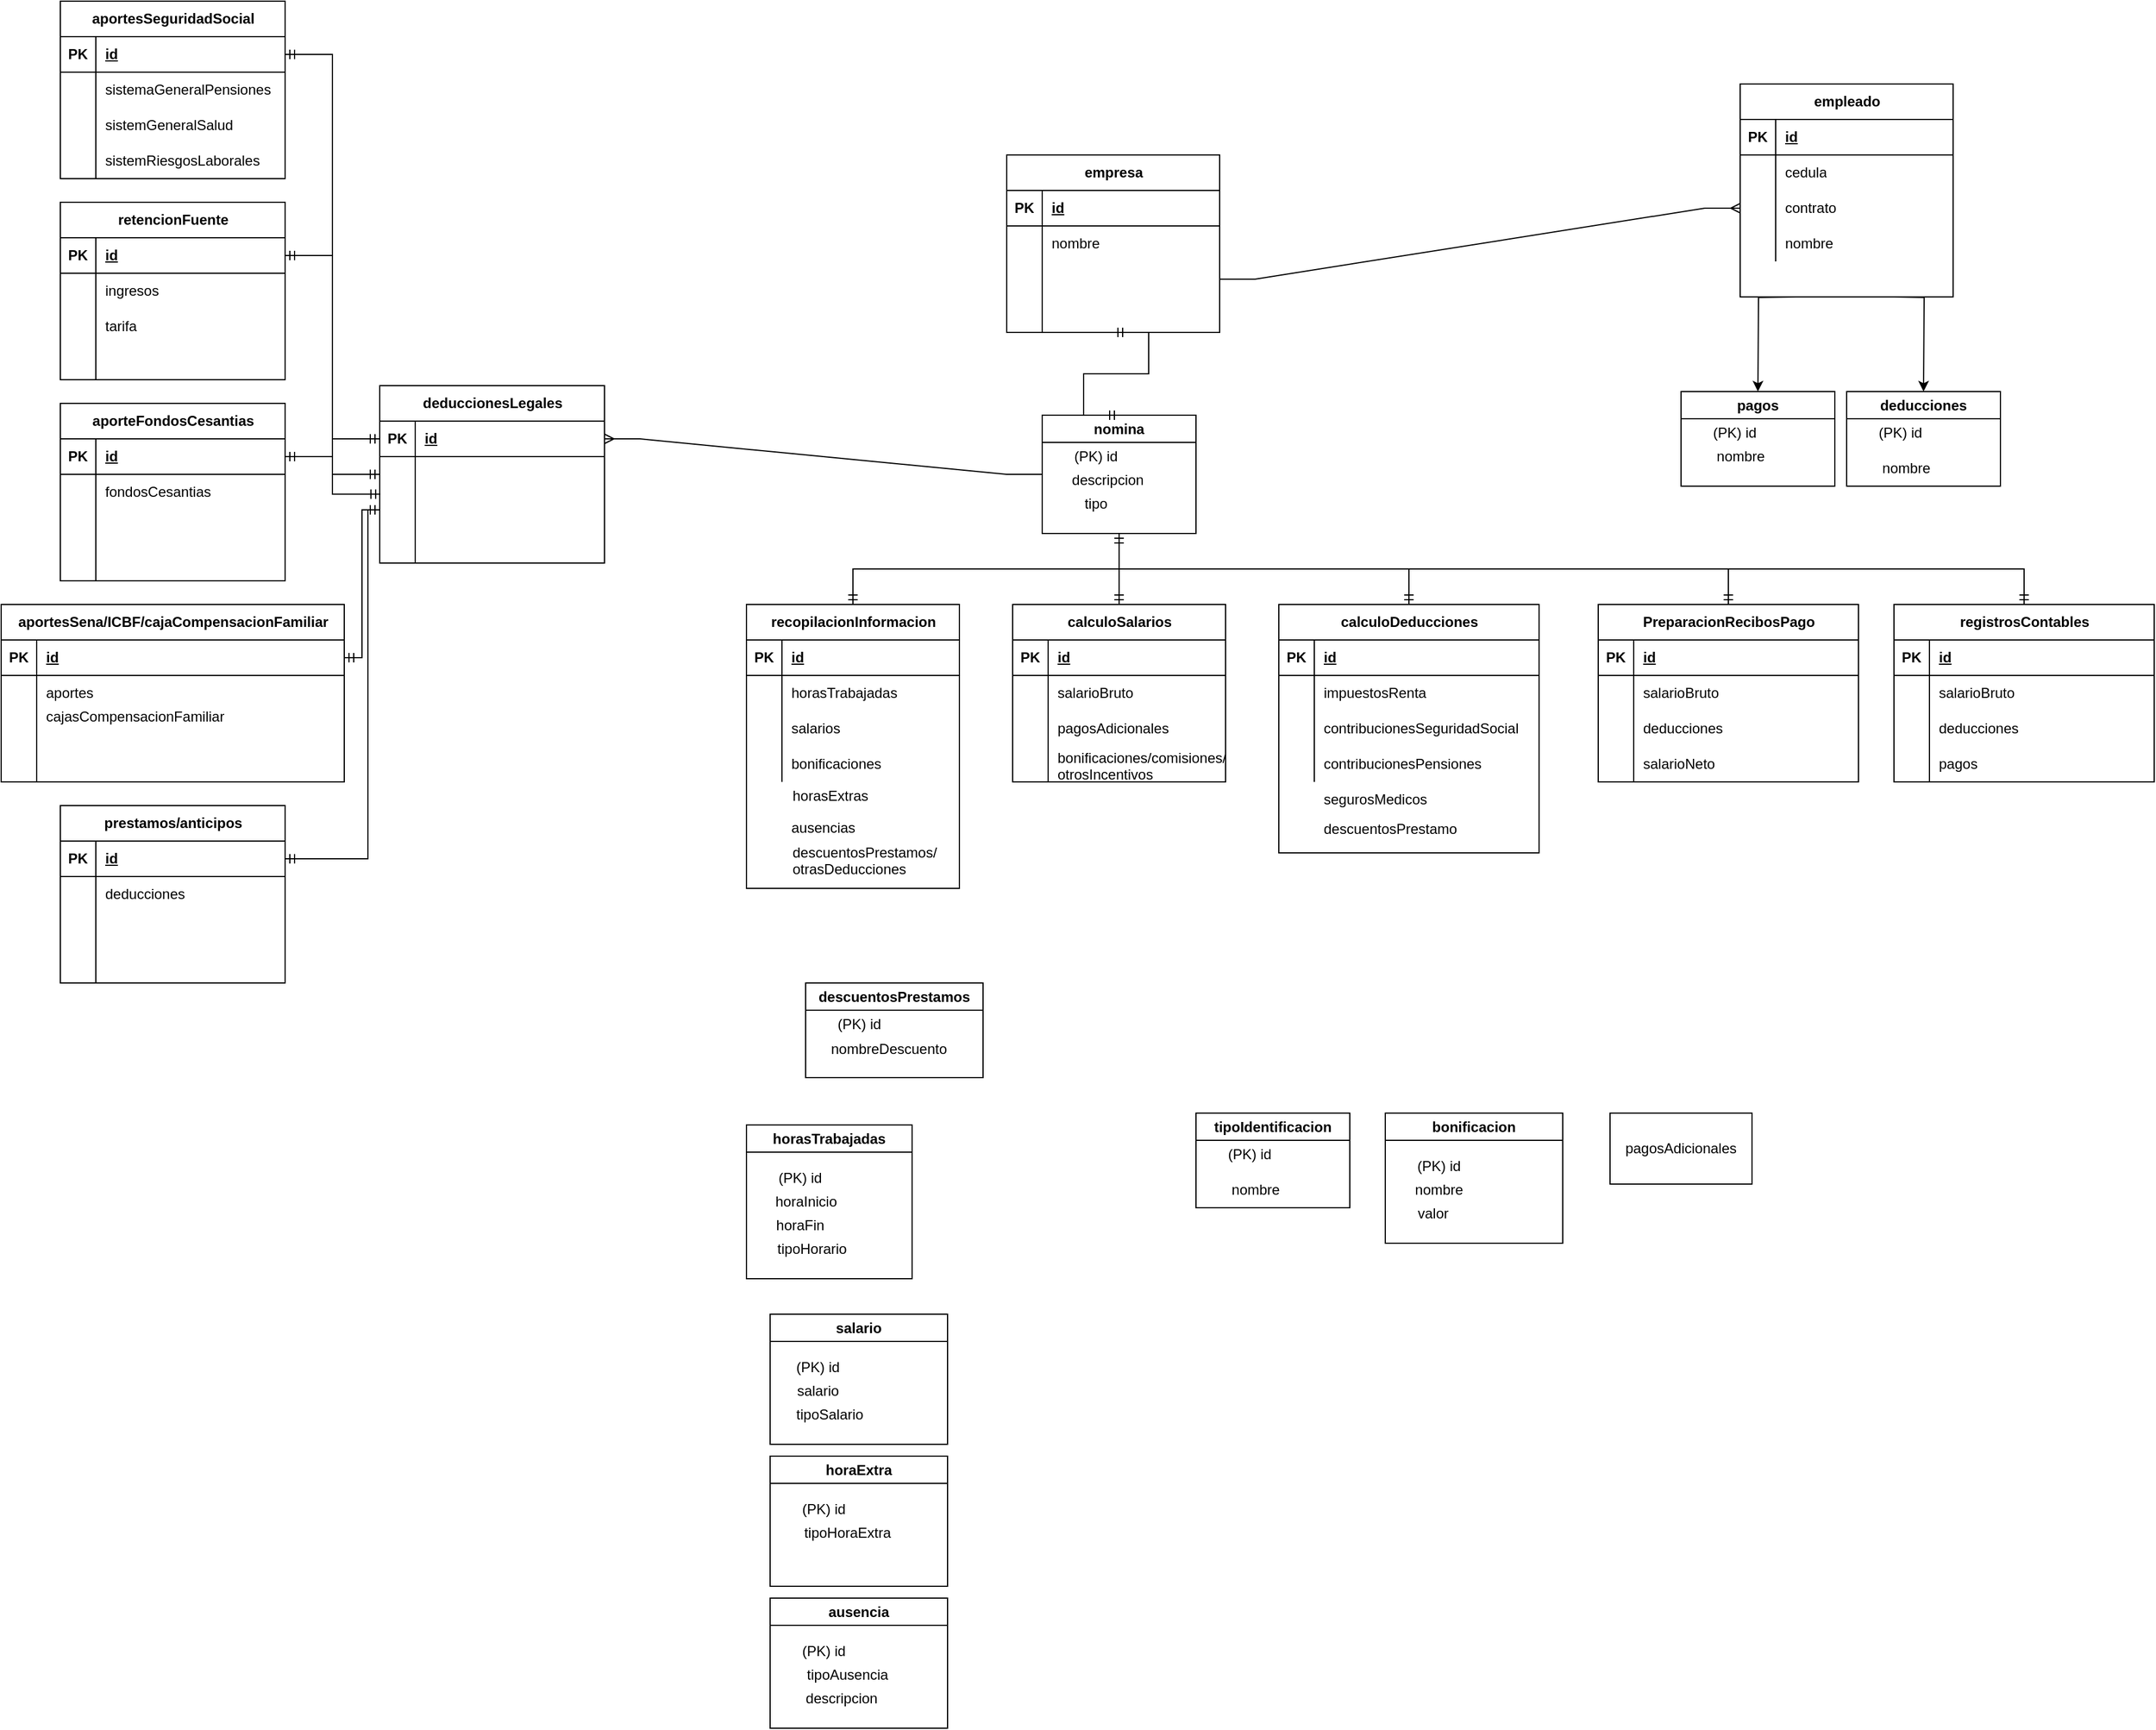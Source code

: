 <mxfile version="21.7.1" type="github">
  <diagram name="Page-1" id="VHcLN4SMKUu-ofED9eXl">
    <mxGraphModel dx="2298" dy="2032" grid="1" gridSize="10" guides="1" tooltips="1" connect="1" arrows="1" fold="1" page="1" pageScale="1" pageWidth="850" pageHeight="1100" math="0" shadow="0">
      <root>
        <mxCell id="0" />
        <mxCell id="1" parent="0" />
        <mxCell id="JGTxiaLCYtGQJOwVg4x5-11" style="edgeStyle=orthogonalEdgeStyle;rounded=0;orthogonalLoop=1;jettySize=auto;html=1;exitX=0.25;exitY=1;exitDx=0;exitDy=0;entryX=0.5;entryY=0;entryDx=0;entryDy=0;" parent="1" edge="1">
          <mxGeometry relative="1" as="geometry">
            <mxPoint x="967.5" y="100" as="sourcePoint" />
            <mxPoint x="935" y="180" as="targetPoint" />
          </mxGeometry>
        </mxCell>
        <mxCell id="JGTxiaLCYtGQJOwVg4x5-12" style="edgeStyle=orthogonalEdgeStyle;rounded=0;orthogonalLoop=1;jettySize=auto;html=1;entryX=0.5;entryY=0;entryDx=0;entryDy=0;" parent="1" edge="1">
          <mxGeometry relative="1" as="geometry">
            <mxPoint x="1050" y="100" as="sourcePoint" />
            <mxPoint x="1075" y="180" as="targetPoint" />
          </mxGeometry>
        </mxCell>
        <mxCell id="JGTxiaLCYtGQJOwVg4x5-13" value="pagosAdicionales" style="rounded=0;whiteSpace=wrap;html=1;" parent="1" vertex="1">
          <mxGeometry x="810" y="790" width="120" height="60" as="geometry" />
        </mxCell>
        <mxCell id="lwzCmDl-040L7prPzngx-3" value="horasTrabajadas" style="swimlane;whiteSpace=wrap;html=1;" parent="1" vertex="1">
          <mxGeometry x="80" y="800" width="140" height="130" as="geometry" />
        </mxCell>
        <mxCell id="lwzCmDl-040L7prPzngx-5" value="(PK) id" style="text;html=1;align=center;verticalAlign=middle;resizable=0;points=[];autosize=1;strokeColor=none;fillColor=none;" parent="lwzCmDl-040L7prPzngx-3" vertex="1">
          <mxGeometry x="15" y="30" width="60" height="30" as="geometry" />
        </mxCell>
        <mxCell id="lwzCmDl-040L7prPzngx-7" value="tipoHorario" style="text;html=1;align=center;verticalAlign=middle;resizable=0;points=[];autosize=1;strokeColor=none;fillColor=none;" parent="lwzCmDl-040L7prPzngx-3" vertex="1">
          <mxGeometry x="15" y="90" width="80" height="30" as="geometry" />
        </mxCell>
        <mxCell id="lwzCmDl-040L7prPzngx-12" value="horaInicio" style="text;html=1;align=center;verticalAlign=middle;resizable=0;points=[];autosize=1;strokeColor=none;fillColor=none;" parent="lwzCmDl-040L7prPzngx-3" vertex="1">
          <mxGeometry x="10" y="50" width="80" height="30" as="geometry" />
        </mxCell>
        <mxCell id="lwzCmDl-040L7prPzngx-13" value="horaFin" style="text;html=1;align=center;verticalAlign=middle;resizable=0;points=[];autosize=1;strokeColor=none;fillColor=none;" parent="lwzCmDl-040L7prPzngx-3" vertex="1">
          <mxGeometry x="15" y="70" width="60" height="30" as="geometry" />
        </mxCell>
        <mxCell id="lwzCmDl-040L7prPzngx-4" value="salario" style="swimlane;whiteSpace=wrap;html=1;" parent="1" vertex="1">
          <mxGeometry x="100" y="960" width="150" height="110" as="geometry" />
        </mxCell>
        <mxCell id="lwzCmDl-040L7prPzngx-9" value="salario" style="text;html=1;align=center;verticalAlign=middle;resizable=0;points=[];autosize=1;strokeColor=none;fillColor=none;" parent="lwzCmDl-040L7prPzngx-4" vertex="1">
          <mxGeometry x="10" y="50" width="60" height="30" as="geometry" />
        </mxCell>
        <mxCell id="lwzCmDl-040L7prPzngx-10" value="(PK) id" style="text;html=1;align=center;verticalAlign=middle;resizable=0;points=[];autosize=1;strokeColor=none;fillColor=none;" parent="lwzCmDl-040L7prPzngx-4" vertex="1">
          <mxGeometry x="10" y="30" width="60" height="30" as="geometry" />
        </mxCell>
        <mxCell id="lwzCmDl-040L7prPzngx-11" value="tipoSalario" style="text;html=1;align=center;verticalAlign=middle;resizable=0;points=[];autosize=1;strokeColor=none;fillColor=none;" parent="lwzCmDl-040L7prPzngx-4" vertex="1">
          <mxGeometry x="10" y="70" width="80" height="30" as="geometry" />
        </mxCell>
        <mxCell id="lwzCmDl-040L7prPzngx-14" value="bonificacion" style="swimlane;whiteSpace=wrap;html=1;startSize=23;" parent="1" vertex="1">
          <mxGeometry x="620" y="790" width="150" height="110" as="geometry" />
        </mxCell>
        <mxCell id="lwzCmDl-040L7prPzngx-15" value="nombre" style="text;html=1;align=center;verticalAlign=middle;resizable=0;points=[];autosize=1;strokeColor=none;fillColor=none;" parent="lwzCmDl-040L7prPzngx-14" vertex="1">
          <mxGeometry x="15" y="50" width="60" height="30" as="geometry" />
        </mxCell>
        <mxCell id="lwzCmDl-040L7prPzngx-16" value="(PK) id" style="text;html=1;align=center;verticalAlign=middle;resizable=0;points=[];autosize=1;strokeColor=none;fillColor=none;" parent="lwzCmDl-040L7prPzngx-14" vertex="1">
          <mxGeometry x="15" y="30" width="60" height="30" as="geometry" />
        </mxCell>
        <mxCell id="lwzCmDl-040L7prPzngx-17" value="valor" style="text;html=1;align=center;verticalAlign=middle;resizable=0;points=[];autosize=1;strokeColor=none;fillColor=none;" parent="lwzCmDl-040L7prPzngx-14" vertex="1">
          <mxGeometry x="15" y="70" width="50" height="30" as="geometry" />
        </mxCell>
        <mxCell id="lwzCmDl-040L7prPzngx-18" value="horaExtra" style="swimlane;whiteSpace=wrap;html=1;startSize=23;" parent="1" vertex="1">
          <mxGeometry x="100" y="1080" width="150" height="110" as="geometry" />
        </mxCell>
        <mxCell id="lwzCmDl-040L7prPzngx-19" value="tipoHoraExtra" style="text;html=1;align=center;verticalAlign=middle;resizable=0;points=[];autosize=1;strokeColor=none;fillColor=none;" parent="lwzCmDl-040L7prPzngx-18" vertex="1">
          <mxGeometry x="15" y="50" width="100" height="30" as="geometry" />
        </mxCell>
        <mxCell id="lwzCmDl-040L7prPzngx-20" value="(PK) id" style="text;html=1;align=center;verticalAlign=middle;resizable=0;points=[];autosize=1;strokeColor=none;fillColor=none;" parent="lwzCmDl-040L7prPzngx-18" vertex="1">
          <mxGeometry x="15" y="30" width="60" height="30" as="geometry" />
        </mxCell>
        <mxCell id="lwzCmDl-040L7prPzngx-28" value="tipoIdentificacion" style="swimlane;whiteSpace=wrap;html=1;startSize=23;" parent="1" vertex="1">
          <mxGeometry x="460" y="790" width="130" height="80" as="geometry" />
        </mxCell>
        <mxCell id="lwzCmDl-040L7prPzngx-30" value="(PK) id" style="text;html=1;align=center;verticalAlign=middle;resizable=0;points=[];autosize=1;strokeColor=none;fillColor=none;" parent="lwzCmDl-040L7prPzngx-28" vertex="1">
          <mxGeometry x="15" y="20" width="60" height="30" as="geometry" />
        </mxCell>
        <mxCell id="lwzCmDl-040L7prPzngx-31" value="nombre" style="text;html=1;align=center;verticalAlign=middle;resizable=0;points=[];autosize=1;strokeColor=none;fillColor=none;" parent="lwzCmDl-040L7prPzngx-28" vertex="1">
          <mxGeometry x="20" y="50" width="60" height="30" as="geometry" />
        </mxCell>
        <mxCell id="lwzCmDl-040L7prPzngx-36" value="pagos" style="swimlane;whiteSpace=wrap;html=1;startSize=23;" parent="1" vertex="1">
          <mxGeometry x="870" y="180" width="130" height="80" as="geometry" />
        </mxCell>
        <mxCell id="lwzCmDl-040L7prPzngx-37" value="(PK) id" style="text;html=1;align=center;verticalAlign=middle;resizable=0;points=[];autosize=1;strokeColor=none;fillColor=none;" parent="lwzCmDl-040L7prPzngx-36" vertex="1">
          <mxGeometry x="15" y="20" width="60" height="30" as="geometry" />
        </mxCell>
        <mxCell id="lwzCmDl-040L7prPzngx-38" value="nombre" style="text;html=1;align=center;verticalAlign=middle;resizable=0;points=[];autosize=1;strokeColor=none;fillColor=none;" parent="lwzCmDl-040L7prPzngx-36" vertex="1">
          <mxGeometry x="20" y="40" width="60" height="30" as="geometry" />
        </mxCell>
        <mxCell id="lwzCmDl-040L7prPzngx-39" value="deducciones" style="swimlane;whiteSpace=wrap;html=1;startSize=23;" parent="1" vertex="1">
          <mxGeometry x="1010" y="180" width="130" height="80" as="geometry" />
        </mxCell>
        <mxCell id="lwzCmDl-040L7prPzngx-40" value="(PK) id" style="text;html=1;align=center;verticalAlign=middle;resizable=0;points=[];autosize=1;strokeColor=none;fillColor=none;" parent="lwzCmDl-040L7prPzngx-39" vertex="1">
          <mxGeometry x="15" y="20" width="60" height="30" as="geometry" />
        </mxCell>
        <mxCell id="lwzCmDl-040L7prPzngx-41" value="nombre" style="text;html=1;align=center;verticalAlign=middle;resizable=0;points=[];autosize=1;strokeColor=none;fillColor=none;" parent="lwzCmDl-040L7prPzngx-39" vertex="1">
          <mxGeometry x="20" y="50" width="60" height="30" as="geometry" />
        </mxCell>
        <mxCell id="lwzCmDl-040L7prPzngx-45" value="ausencia" style="swimlane;whiteSpace=wrap;html=1;startSize=23;" parent="1" vertex="1">
          <mxGeometry x="100" y="1200" width="150" height="110" as="geometry" />
        </mxCell>
        <mxCell id="lwzCmDl-040L7prPzngx-46" value="tipoAusencia" style="text;html=1;align=center;verticalAlign=middle;resizable=0;points=[];autosize=1;strokeColor=none;fillColor=none;" parent="lwzCmDl-040L7prPzngx-45" vertex="1">
          <mxGeometry x="20" y="50" width="90" height="30" as="geometry" />
        </mxCell>
        <mxCell id="lwzCmDl-040L7prPzngx-47" value="(PK) id" style="text;html=1;align=center;verticalAlign=middle;resizable=0;points=[];autosize=1;strokeColor=none;fillColor=none;" parent="lwzCmDl-040L7prPzngx-45" vertex="1">
          <mxGeometry x="15" y="30" width="60" height="30" as="geometry" />
        </mxCell>
        <mxCell id="lwzCmDl-040L7prPzngx-48" value="descripcion" style="text;html=1;align=center;verticalAlign=middle;resizable=0;points=[];autosize=1;strokeColor=none;fillColor=none;" parent="lwzCmDl-040L7prPzngx-45" vertex="1">
          <mxGeometry x="20" y="70" width="80" height="30" as="geometry" />
        </mxCell>
        <mxCell id="lLG38MTECN1gAV0qsMdm-1" value="descuentosPrestamos" style="swimlane;whiteSpace=wrap;html=1;startSize=23;" vertex="1" parent="1">
          <mxGeometry x="130" y="680" width="150" height="80" as="geometry" />
        </mxCell>
        <mxCell id="lLG38MTECN1gAV0qsMdm-2" value="(PK) id" style="text;html=1;align=center;verticalAlign=middle;resizable=0;points=[];autosize=1;strokeColor=none;fillColor=none;" vertex="1" parent="lLG38MTECN1gAV0qsMdm-1">
          <mxGeometry x="15" y="20" width="60" height="30" as="geometry" />
        </mxCell>
        <mxCell id="lLG38MTECN1gAV0qsMdm-3" value="nombreDescuento" style="text;html=1;align=center;verticalAlign=middle;resizable=0;points=[];autosize=1;strokeColor=none;fillColor=none;" vertex="1" parent="lLG38MTECN1gAV0qsMdm-1">
          <mxGeometry x="10" y="41" width="120" height="30" as="geometry" />
        </mxCell>
        <mxCell id="lLG38MTECN1gAV0qsMdm-9" value="empleado" style="shape=table;startSize=30;container=1;collapsible=1;childLayout=tableLayout;fixedRows=1;rowLines=0;fontStyle=1;align=center;resizeLast=1;html=1;" vertex="1" parent="1">
          <mxGeometry x="920" y="-80" width="180" height="180" as="geometry" />
        </mxCell>
        <mxCell id="lLG38MTECN1gAV0qsMdm-10" value="" style="shape=tableRow;horizontal=0;startSize=0;swimlaneHead=0;swimlaneBody=0;fillColor=none;collapsible=0;dropTarget=0;points=[[0,0.5],[1,0.5]];portConstraint=eastwest;top=0;left=0;right=0;bottom=1;" vertex="1" parent="lLG38MTECN1gAV0qsMdm-9">
          <mxGeometry y="30" width="180" height="30" as="geometry" />
        </mxCell>
        <mxCell id="lLG38MTECN1gAV0qsMdm-11" value="PK" style="shape=partialRectangle;connectable=0;fillColor=none;top=0;left=0;bottom=0;right=0;fontStyle=1;overflow=hidden;whiteSpace=wrap;html=1;" vertex="1" parent="lLG38MTECN1gAV0qsMdm-10">
          <mxGeometry width="30" height="30" as="geometry">
            <mxRectangle width="30" height="30" as="alternateBounds" />
          </mxGeometry>
        </mxCell>
        <mxCell id="lLG38MTECN1gAV0qsMdm-12" value="id" style="shape=partialRectangle;connectable=0;fillColor=none;top=0;left=0;bottom=0;right=0;align=left;spacingLeft=6;fontStyle=5;overflow=hidden;whiteSpace=wrap;html=1;" vertex="1" parent="lLG38MTECN1gAV0qsMdm-10">
          <mxGeometry x="30" width="150" height="30" as="geometry">
            <mxRectangle width="150" height="30" as="alternateBounds" />
          </mxGeometry>
        </mxCell>
        <mxCell id="lLG38MTECN1gAV0qsMdm-13" value="" style="shape=tableRow;horizontal=0;startSize=0;swimlaneHead=0;swimlaneBody=0;fillColor=none;collapsible=0;dropTarget=0;points=[[0,0.5],[1,0.5]];portConstraint=eastwest;top=0;left=0;right=0;bottom=0;" vertex="1" parent="lLG38MTECN1gAV0qsMdm-9">
          <mxGeometry y="60" width="180" height="30" as="geometry" />
        </mxCell>
        <mxCell id="lLG38MTECN1gAV0qsMdm-14" value="" style="shape=partialRectangle;connectable=0;fillColor=none;top=0;left=0;bottom=0;right=0;editable=1;overflow=hidden;whiteSpace=wrap;html=1;" vertex="1" parent="lLG38MTECN1gAV0qsMdm-13">
          <mxGeometry width="30" height="30" as="geometry">
            <mxRectangle width="30" height="30" as="alternateBounds" />
          </mxGeometry>
        </mxCell>
        <mxCell id="lLG38MTECN1gAV0qsMdm-15" value="cedula" style="shape=partialRectangle;connectable=0;fillColor=none;top=0;left=0;bottom=0;right=0;align=left;spacingLeft=6;overflow=hidden;whiteSpace=wrap;html=1;" vertex="1" parent="lLG38MTECN1gAV0qsMdm-13">
          <mxGeometry x="30" width="150" height="30" as="geometry">
            <mxRectangle width="150" height="30" as="alternateBounds" />
          </mxGeometry>
        </mxCell>
        <mxCell id="lLG38MTECN1gAV0qsMdm-16" value="" style="shape=tableRow;horizontal=0;startSize=0;swimlaneHead=0;swimlaneBody=0;fillColor=none;collapsible=0;dropTarget=0;points=[[0,0.5],[1,0.5]];portConstraint=eastwest;top=0;left=0;right=0;bottom=0;" vertex="1" parent="lLG38MTECN1gAV0qsMdm-9">
          <mxGeometry y="90" width="180" height="30" as="geometry" />
        </mxCell>
        <mxCell id="lLG38MTECN1gAV0qsMdm-17" value="" style="shape=partialRectangle;connectable=0;fillColor=none;top=0;left=0;bottom=0;right=0;editable=1;overflow=hidden;whiteSpace=wrap;html=1;" vertex="1" parent="lLG38MTECN1gAV0qsMdm-16">
          <mxGeometry width="30" height="30" as="geometry">
            <mxRectangle width="30" height="30" as="alternateBounds" />
          </mxGeometry>
        </mxCell>
        <mxCell id="lLG38MTECN1gAV0qsMdm-18" value="contrato" style="shape=partialRectangle;connectable=0;fillColor=none;top=0;left=0;bottom=0;right=0;align=left;spacingLeft=6;overflow=hidden;whiteSpace=wrap;html=1;" vertex="1" parent="lLG38MTECN1gAV0qsMdm-16">
          <mxGeometry x="30" width="150" height="30" as="geometry">
            <mxRectangle width="150" height="30" as="alternateBounds" />
          </mxGeometry>
        </mxCell>
        <mxCell id="lLG38MTECN1gAV0qsMdm-19" value="" style="shape=tableRow;horizontal=0;startSize=0;swimlaneHead=0;swimlaneBody=0;fillColor=none;collapsible=0;dropTarget=0;points=[[0,0.5],[1,0.5]];portConstraint=eastwest;top=0;left=0;right=0;bottom=0;" vertex="1" parent="lLG38MTECN1gAV0qsMdm-9">
          <mxGeometry y="120" width="180" height="30" as="geometry" />
        </mxCell>
        <mxCell id="lLG38MTECN1gAV0qsMdm-20" value="" style="shape=partialRectangle;connectable=0;fillColor=none;top=0;left=0;bottom=0;right=0;editable=1;overflow=hidden;whiteSpace=wrap;html=1;" vertex="1" parent="lLG38MTECN1gAV0qsMdm-19">
          <mxGeometry width="30" height="30" as="geometry">
            <mxRectangle width="30" height="30" as="alternateBounds" />
          </mxGeometry>
        </mxCell>
        <mxCell id="lLG38MTECN1gAV0qsMdm-21" value="nombre" style="shape=partialRectangle;connectable=0;fillColor=none;top=0;left=0;bottom=0;right=0;align=left;spacingLeft=6;overflow=hidden;whiteSpace=wrap;html=1;" vertex="1" parent="lLG38MTECN1gAV0qsMdm-19">
          <mxGeometry x="30" width="150" height="30" as="geometry">
            <mxRectangle width="150" height="30" as="alternateBounds" />
          </mxGeometry>
        </mxCell>
        <mxCell id="lLG38MTECN1gAV0qsMdm-23" value="empresa" style="shape=table;startSize=30;container=1;collapsible=1;childLayout=tableLayout;fixedRows=1;rowLines=0;fontStyle=1;align=center;resizeLast=1;html=1;" vertex="1" parent="1">
          <mxGeometry x="300" y="-20" width="180" height="150" as="geometry" />
        </mxCell>
        <mxCell id="lLG38MTECN1gAV0qsMdm-24" value="" style="shape=tableRow;horizontal=0;startSize=0;swimlaneHead=0;swimlaneBody=0;fillColor=none;collapsible=0;dropTarget=0;points=[[0,0.5],[1,0.5]];portConstraint=eastwest;top=0;left=0;right=0;bottom=1;" vertex="1" parent="lLG38MTECN1gAV0qsMdm-23">
          <mxGeometry y="30" width="180" height="30" as="geometry" />
        </mxCell>
        <mxCell id="lLG38MTECN1gAV0qsMdm-25" value="PK" style="shape=partialRectangle;connectable=0;fillColor=none;top=0;left=0;bottom=0;right=0;fontStyle=1;overflow=hidden;whiteSpace=wrap;html=1;" vertex="1" parent="lLG38MTECN1gAV0qsMdm-24">
          <mxGeometry width="30" height="30" as="geometry">
            <mxRectangle width="30" height="30" as="alternateBounds" />
          </mxGeometry>
        </mxCell>
        <mxCell id="lLG38MTECN1gAV0qsMdm-26" value="id" style="shape=partialRectangle;connectable=0;fillColor=none;top=0;left=0;bottom=0;right=0;align=left;spacingLeft=6;fontStyle=5;overflow=hidden;whiteSpace=wrap;html=1;" vertex="1" parent="lLG38MTECN1gAV0qsMdm-24">
          <mxGeometry x="30" width="150" height="30" as="geometry">
            <mxRectangle width="150" height="30" as="alternateBounds" />
          </mxGeometry>
        </mxCell>
        <mxCell id="lLG38MTECN1gAV0qsMdm-27" value="" style="shape=tableRow;horizontal=0;startSize=0;swimlaneHead=0;swimlaneBody=0;fillColor=none;collapsible=0;dropTarget=0;points=[[0,0.5],[1,0.5]];portConstraint=eastwest;top=0;left=0;right=0;bottom=0;" vertex="1" parent="lLG38MTECN1gAV0qsMdm-23">
          <mxGeometry y="60" width="180" height="30" as="geometry" />
        </mxCell>
        <mxCell id="lLG38MTECN1gAV0qsMdm-28" value="" style="shape=partialRectangle;connectable=0;fillColor=none;top=0;left=0;bottom=0;right=0;editable=1;overflow=hidden;whiteSpace=wrap;html=1;" vertex="1" parent="lLG38MTECN1gAV0qsMdm-27">
          <mxGeometry width="30" height="30" as="geometry">
            <mxRectangle width="30" height="30" as="alternateBounds" />
          </mxGeometry>
        </mxCell>
        <mxCell id="lLG38MTECN1gAV0qsMdm-29" value="nombre" style="shape=partialRectangle;connectable=0;fillColor=none;top=0;left=0;bottom=0;right=0;align=left;spacingLeft=6;overflow=hidden;whiteSpace=wrap;html=1;" vertex="1" parent="lLG38MTECN1gAV0qsMdm-27">
          <mxGeometry x="30" width="150" height="30" as="geometry">
            <mxRectangle width="150" height="30" as="alternateBounds" />
          </mxGeometry>
        </mxCell>
        <mxCell id="lLG38MTECN1gAV0qsMdm-30" value="" style="shape=tableRow;horizontal=0;startSize=0;swimlaneHead=0;swimlaneBody=0;fillColor=none;collapsible=0;dropTarget=0;points=[[0,0.5],[1,0.5]];portConstraint=eastwest;top=0;left=0;right=0;bottom=0;" vertex="1" parent="lLG38MTECN1gAV0qsMdm-23">
          <mxGeometry y="90" width="180" height="30" as="geometry" />
        </mxCell>
        <mxCell id="lLG38MTECN1gAV0qsMdm-31" value="" style="shape=partialRectangle;connectable=0;fillColor=none;top=0;left=0;bottom=0;right=0;editable=1;overflow=hidden;whiteSpace=wrap;html=1;" vertex="1" parent="lLG38MTECN1gAV0qsMdm-30">
          <mxGeometry width="30" height="30" as="geometry">
            <mxRectangle width="30" height="30" as="alternateBounds" />
          </mxGeometry>
        </mxCell>
        <mxCell id="lLG38MTECN1gAV0qsMdm-32" value="" style="shape=partialRectangle;connectable=0;fillColor=none;top=0;left=0;bottom=0;right=0;align=left;spacingLeft=6;overflow=hidden;whiteSpace=wrap;html=1;" vertex="1" parent="lLG38MTECN1gAV0qsMdm-30">
          <mxGeometry x="30" width="150" height="30" as="geometry">
            <mxRectangle width="150" height="30" as="alternateBounds" />
          </mxGeometry>
        </mxCell>
        <mxCell id="lLG38MTECN1gAV0qsMdm-33" value="" style="shape=tableRow;horizontal=0;startSize=0;swimlaneHead=0;swimlaneBody=0;fillColor=none;collapsible=0;dropTarget=0;points=[[0,0.5],[1,0.5]];portConstraint=eastwest;top=0;left=0;right=0;bottom=0;" vertex="1" parent="lLG38MTECN1gAV0qsMdm-23">
          <mxGeometry y="120" width="180" height="30" as="geometry" />
        </mxCell>
        <mxCell id="lLG38MTECN1gAV0qsMdm-34" value="" style="shape=partialRectangle;connectable=0;fillColor=none;top=0;left=0;bottom=0;right=0;editable=1;overflow=hidden;whiteSpace=wrap;html=1;" vertex="1" parent="lLG38MTECN1gAV0qsMdm-33">
          <mxGeometry width="30" height="30" as="geometry">
            <mxRectangle width="30" height="30" as="alternateBounds" />
          </mxGeometry>
        </mxCell>
        <mxCell id="lLG38MTECN1gAV0qsMdm-35" value="" style="shape=partialRectangle;connectable=0;fillColor=none;top=0;left=0;bottom=0;right=0;align=left;spacingLeft=6;overflow=hidden;whiteSpace=wrap;html=1;" vertex="1" parent="lLG38MTECN1gAV0qsMdm-33">
          <mxGeometry x="30" width="150" height="30" as="geometry">
            <mxRectangle width="150" height="30" as="alternateBounds" />
          </mxGeometry>
        </mxCell>
        <mxCell id="lLG38MTECN1gAV0qsMdm-37" value="" style="edgeStyle=entityRelationEdgeStyle;fontSize=12;html=1;endArrow=ERmany;rounded=0;exitX=1;exitY=0.5;exitDx=0;exitDy=0;entryX=0;entryY=0.5;entryDx=0;entryDy=0;" edge="1" parent="1" source="lLG38MTECN1gAV0qsMdm-30" target="lLG38MTECN1gAV0qsMdm-16">
          <mxGeometry width="100" height="100" relative="1" as="geometry">
            <mxPoint x="495" y="100" as="sourcePoint" />
            <mxPoint x="595" as="targetPoint" />
          </mxGeometry>
        </mxCell>
        <mxCell id="lLG38MTECN1gAV0qsMdm-38" value="nomina" style="swimlane;whiteSpace=wrap;html=1;startSize=23;" vertex="1" parent="1">
          <mxGeometry x="330" y="200" width="130" height="100" as="geometry" />
        </mxCell>
        <mxCell id="lLG38MTECN1gAV0qsMdm-39" value="(PK) id" style="text;html=1;align=center;verticalAlign=middle;resizable=0;points=[];autosize=1;strokeColor=none;fillColor=none;" vertex="1" parent="lLG38MTECN1gAV0qsMdm-38">
          <mxGeometry x="15" y="20" width="60" height="30" as="geometry" />
        </mxCell>
        <mxCell id="lLG38MTECN1gAV0qsMdm-40" value="descripcion" style="text;html=1;align=center;verticalAlign=middle;resizable=0;points=[];autosize=1;strokeColor=none;fillColor=none;" vertex="1" parent="lLG38MTECN1gAV0qsMdm-38">
          <mxGeometry x="15" y="40" width="80" height="30" as="geometry" />
        </mxCell>
        <mxCell id="lLG38MTECN1gAV0qsMdm-41" value="tipo" style="text;html=1;align=center;verticalAlign=middle;resizable=0;points=[];autosize=1;strokeColor=none;fillColor=none;" vertex="1" parent="lLG38MTECN1gAV0qsMdm-38">
          <mxGeometry x="25" y="60" width="40" height="30" as="geometry" />
        </mxCell>
        <mxCell id="lLG38MTECN1gAV0qsMdm-42" value="" style="edgeStyle=entityRelationEdgeStyle;fontSize=12;html=1;endArrow=ERmandOne;startArrow=ERmandOne;rounded=0;entryX=0.5;entryY=0;entryDx=0;entryDy=0;" edge="1" parent="1" target="lLG38MTECN1gAV0qsMdm-38">
          <mxGeometry width="100" height="100" relative="1" as="geometry">
            <mxPoint x="390" y="130" as="sourcePoint" />
            <mxPoint x="580" y="210" as="targetPoint" />
            <Array as="points">
              <mxPoint x="392" y="170" />
            </Array>
          </mxGeometry>
        </mxCell>
        <mxCell id="lLG38MTECN1gAV0qsMdm-43" value="recopilacionInformacion" style="shape=table;startSize=30;container=1;collapsible=1;childLayout=tableLayout;fixedRows=1;rowLines=0;fontStyle=1;align=center;resizeLast=1;html=1;" vertex="1" parent="1">
          <mxGeometry x="80" y="360" width="180" height="240" as="geometry" />
        </mxCell>
        <mxCell id="lLG38MTECN1gAV0qsMdm-44" value="" style="shape=tableRow;horizontal=0;startSize=0;swimlaneHead=0;swimlaneBody=0;fillColor=none;collapsible=0;dropTarget=0;points=[[0,0.5],[1,0.5]];portConstraint=eastwest;top=0;left=0;right=0;bottom=1;" vertex="1" parent="lLG38MTECN1gAV0qsMdm-43">
          <mxGeometry y="30" width="180" height="30" as="geometry" />
        </mxCell>
        <mxCell id="lLG38MTECN1gAV0qsMdm-45" value="PK" style="shape=partialRectangle;connectable=0;fillColor=none;top=0;left=0;bottom=0;right=0;fontStyle=1;overflow=hidden;whiteSpace=wrap;html=1;" vertex="1" parent="lLG38MTECN1gAV0qsMdm-44">
          <mxGeometry width="30" height="30" as="geometry">
            <mxRectangle width="30" height="30" as="alternateBounds" />
          </mxGeometry>
        </mxCell>
        <mxCell id="lLG38MTECN1gAV0qsMdm-46" value="id" style="shape=partialRectangle;connectable=0;fillColor=none;top=0;left=0;bottom=0;right=0;align=left;spacingLeft=6;fontStyle=5;overflow=hidden;whiteSpace=wrap;html=1;" vertex="1" parent="lLG38MTECN1gAV0qsMdm-44">
          <mxGeometry x="30" width="150" height="30" as="geometry">
            <mxRectangle width="150" height="30" as="alternateBounds" />
          </mxGeometry>
        </mxCell>
        <mxCell id="lLG38MTECN1gAV0qsMdm-47" value="" style="shape=tableRow;horizontal=0;startSize=0;swimlaneHead=0;swimlaneBody=0;fillColor=none;collapsible=0;dropTarget=0;points=[[0,0.5],[1,0.5]];portConstraint=eastwest;top=0;left=0;right=0;bottom=0;" vertex="1" parent="lLG38MTECN1gAV0qsMdm-43">
          <mxGeometry y="60" width="180" height="30" as="geometry" />
        </mxCell>
        <mxCell id="lLG38MTECN1gAV0qsMdm-48" value="" style="shape=partialRectangle;connectable=0;fillColor=none;top=0;left=0;bottom=0;right=0;editable=1;overflow=hidden;whiteSpace=wrap;html=1;" vertex="1" parent="lLG38MTECN1gAV0qsMdm-47">
          <mxGeometry width="30" height="30" as="geometry">
            <mxRectangle width="30" height="30" as="alternateBounds" />
          </mxGeometry>
        </mxCell>
        <mxCell id="lLG38MTECN1gAV0qsMdm-49" value="horasTrabajadas" style="shape=partialRectangle;connectable=0;fillColor=none;top=0;left=0;bottom=0;right=0;align=left;spacingLeft=6;overflow=hidden;whiteSpace=wrap;html=1;" vertex="1" parent="lLG38MTECN1gAV0qsMdm-47">
          <mxGeometry x="30" width="150" height="30" as="geometry">
            <mxRectangle width="150" height="30" as="alternateBounds" />
          </mxGeometry>
        </mxCell>
        <mxCell id="lLG38MTECN1gAV0qsMdm-50" value="" style="shape=tableRow;horizontal=0;startSize=0;swimlaneHead=0;swimlaneBody=0;fillColor=none;collapsible=0;dropTarget=0;points=[[0,0.5],[1,0.5]];portConstraint=eastwest;top=0;left=0;right=0;bottom=0;" vertex="1" parent="lLG38MTECN1gAV0qsMdm-43">
          <mxGeometry y="90" width="180" height="30" as="geometry" />
        </mxCell>
        <mxCell id="lLG38MTECN1gAV0qsMdm-51" value="" style="shape=partialRectangle;connectable=0;fillColor=none;top=0;left=0;bottom=0;right=0;editable=1;overflow=hidden;whiteSpace=wrap;html=1;" vertex="1" parent="lLG38MTECN1gAV0qsMdm-50">
          <mxGeometry width="30" height="30" as="geometry">
            <mxRectangle width="30" height="30" as="alternateBounds" />
          </mxGeometry>
        </mxCell>
        <mxCell id="lLG38MTECN1gAV0qsMdm-52" value="salarios" style="shape=partialRectangle;connectable=0;fillColor=none;top=0;left=0;bottom=0;right=0;align=left;spacingLeft=6;overflow=hidden;whiteSpace=wrap;html=1;" vertex="1" parent="lLG38MTECN1gAV0qsMdm-50">
          <mxGeometry x="30" width="150" height="30" as="geometry">
            <mxRectangle width="150" height="30" as="alternateBounds" />
          </mxGeometry>
        </mxCell>
        <mxCell id="lLG38MTECN1gAV0qsMdm-53" value="" style="shape=tableRow;horizontal=0;startSize=0;swimlaneHead=0;swimlaneBody=0;fillColor=none;collapsible=0;dropTarget=0;points=[[0,0.5],[1,0.5]];portConstraint=eastwest;top=0;left=0;right=0;bottom=0;" vertex="1" parent="lLG38MTECN1gAV0qsMdm-43">
          <mxGeometry y="120" width="180" height="30" as="geometry" />
        </mxCell>
        <mxCell id="lLG38MTECN1gAV0qsMdm-54" value="" style="shape=partialRectangle;connectable=0;fillColor=none;top=0;left=0;bottom=0;right=0;editable=1;overflow=hidden;whiteSpace=wrap;html=1;" vertex="1" parent="lLG38MTECN1gAV0qsMdm-53">
          <mxGeometry width="30" height="30" as="geometry">
            <mxRectangle width="30" height="30" as="alternateBounds" />
          </mxGeometry>
        </mxCell>
        <mxCell id="lLG38MTECN1gAV0qsMdm-55" value="bonificaciones" style="shape=partialRectangle;connectable=0;fillColor=none;top=0;left=0;bottom=0;right=0;align=left;spacingLeft=6;overflow=hidden;whiteSpace=wrap;html=1;" vertex="1" parent="lLG38MTECN1gAV0qsMdm-53">
          <mxGeometry x="30" width="150" height="30" as="geometry">
            <mxRectangle width="150" height="30" as="alternateBounds" />
          </mxGeometry>
        </mxCell>
        <mxCell id="lLG38MTECN1gAV0qsMdm-56" value="" style="shape=tableRow;horizontal=0;startSize=0;swimlaneHead=0;swimlaneBody=0;fillColor=none;collapsible=0;dropTarget=0;points=[[0,0.5],[1,0.5]];portConstraint=eastwest;top=0;left=0;right=0;bottom=0;" vertex="1" parent="1">
          <mxGeometry x="81" y="510" width="180" height="30" as="geometry" />
        </mxCell>
        <mxCell id="lLG38MTECN1gAV0qsMdm-57" value="" style="shape=partialRectangle;connectable=0;fillColor=none;top=0;left=0;bottom=0;right=0;editable=1;overflow=hidden;whiteSpace=wrap;html=1;" vertex="1" parent="lLG38MTECN1gAV0qsMdm-56">
          <mxGeometry width="30" height="30" as="geometry">
            <mxRectangle width="30" height="30" as="alternateBounds" />
          </mxGeometry>
        </mxCell>
        <mxCell id="lLG38MTECN1gAV0qsMdm-58" value="horasExtras" style="shape=partialRectangle;connectable=0;fillColor=none;top=0;left=0;bottom=0;right=0;align=left;spacingLeft=6;overflow=hidden;whiteSpace=wrap;html=1;" vertex="1" parent="lLG38MTECN1gAV0qsMdm-56">
          <mxGeometry x="30" y="-3" width="150" height="30" as="geometry">
            <mxRectangle width="150" height="30" as="alternateBounds" />
          </mxGeometry>
        </mxCell>
        <mxCell id="lLG38MTECN1gAV0qsMdm-60" value="" style="shape=tableRow;horizontal=0;startSize=0;swimlaneHead=0;swimlaneBody=0;fillColor=none;collapsible=0;dropTarget=0;points=[[0,0.5],[1,0.5]];portConstraint=eastwest;top=0;left=0;right=0;bottom=0;" vertex="1" parent="1">
          <mxGeometry x="80" y="530" width="180" height="30" as="geometry" />
        </mxCell>
        <mxCell id="lLG38MTECN1gAV0qsMdm-61" value="" style="shape=partialRectangle;connectable=0;fillColor=none;top=0;left=0;bottom=0;right=0;editable=1;overflow=hidden;whiteSpace=wrap;html=1;" vertex="1" parent="lLG38MTECN1gAV0qsMdm-60">
          <mxGeometry width="30" height="30" as="geometry">
            <mxRectangle width="30" height="30" as="alternateBounds" />
          </mxGeometry>
        </mxCell>
        <mxCell id="lLG38MTECN1gAV0qsMdm-63" value="ausencias" style="shape=partialRectangle;connectable=0;fillColor=none;top=0;left=0;bottom=0;right=0;align=left;spacingLeft=6;overflow=hidden;whiteSpace=wrap;html=1;" vertex="1" parent="1">
          <mxGeometry x="110" y="534" width="150" height="30" as="geometry">
            <mxRectangle width="150" height="30" as="alternateBounds" />
          </mxGeometry>
        </mxCell>
        <mxCell id="lLG38MTECN1gAV0qsMdm-64" value="descuentosPrestamos/&lt;br&gt;otrasDeducciones" style="shape=partialRectangle;connectable=0;fillColor=none;top=0;left=0;bottom=0;right=0;align=left;spacingLeft=6;overflow=hidden;whiteSpace=wrap;html=1;" vertex="1" parent="1">
          <mxGeometry x="111" y="560" width="150" height="30" as="geometry">
            <mxRectangle width="150" height="30" as="alternateBounds" />
          </mxGeometry>
        </mxCell>
        <mxCell id="lLG38MTECN1gAV0qsMdm-66" value="calculoSalarios" style="shape=table;startSize=30;container=1;collapsible=1;childLayout=tableLayout;fixedRows=1;rowLines=0;fontStyle=1;align=center;resizeLast=1;html=1;" vertex="1" parent="1">
          <mxGeometry x="305" y="360" width="180" height="150" as="geometry" />
        </mxCell>
        <mxCell id="lLG38MTECN1gAV0qsMdm-67" value="" style="shape=tableRow;horizontal=0;startSize=0;swimlaneHead=0;swimlaneBody=0;fillColor=none;collapsible=0;dropTarget=0;points=[[0,0.5],[1,0.5]];portConstraint=eastwest;top=0;left=0;right=0;bottom=1;" vertex="1" parent="lLG38MTECN1gAV0qsMdm-66">
          <mxGeometry y="30" width="180" height="30" as="geometry" />
        </mxCell>
        <mxCell id="lLG38MTECN1gAV0qsMdm-68" value="PK" style="shape=partialRectangle;connectable=0;fillColor=none;top=0;left=0;bottom=0;right=0;fontStyle=1;overflow=hidden;whiteSpace=wrap;html=1;" vertex="1" parent="lLG38MTECN1gAV0qsMdm-67">
          <mxGeometry width="30" height="30" as="geometry">
            <mxRectangle width="30" height="30" as="alternateBounds" />
          </mxGeometry>
        </mxCell>
        <mxCell id="lLG38MTECN1gAV0qsMdm-69" value="id" style="shape=partialRectangle;connectable=0;fillColor=none;top=0;left=0;bottom=0;right=0;align=left;spacingLeft=6;fontStyle=5;overflow=hidden;whiteSpace=wrap;html=1;" vertex="1" parent="lLG38MTECN1gAV0qsMdm-67">
          <mxGeometry x="30" width="150" height="30" as="geometry">
            <mxRectangle width="150" height="30" as="alternateBounds" />
          </mxGeometry>
        </mxCell>
        <mxCell id="lLG38MTECN1gAV0qsMdm-70" value="" style="shape=tableRow;horizontal=0;startSize=0;swimlaneHead=0;swimlaneBody=0;fillColor=none;collapsible=0;dropTarget=0;points=[[0,0.5],[1,0.5]];portConstraint=eastwest;top=0;left=0;right=0;bottom=0;" vertex="1" parent="lLG38MTECN1gAV0qsMdm-66">
          <mxGeometry y="60" width="180" height="30" as="geometry" />
        </mxCell>
        <mxCell id="lLG38MTECN1gAV0qsMdm-71" value="" style="shape=partialRectangle;connectable=0;fillColor=none;top=0;left=0;bottom=0;right=0;editable=1;overflow=hidden;whiteSpace=wrap;html=1;" vertex="1" parent="lLG38MTECN1gAV0qsMdm-70">
          <mxGeometry width="30" height="30" as="geometry">
            <mxRectangle width="30" height="30" as="alternateBounds" />
          </mxGeometry>
        </mxCell>
        <mxCell id="lLG38MTECN1gAV0qsMdm-72" value="salarioBruto" style="shape=partialRectangle;connectable=0;fillColor=none;top=0;left=0;bottom=0;right=0;align=left;spacingLeft=6;overflow=hidden;whiteSpace=wrap;html=1;" vertex="1" parent="lLG38MTECN1gAV0qsMdm-70">
          <mxGeometry x="30" width="150" height="30" as="geometry">
            <mxRectangle width="150" height="30" as="alternateBounds" />
          </mxGeometry>
        </mxCell>
        <mxCell id="lLG38MTECN1gAV0qsMdm-73" value="" style="shape=tableRow;horizontal=0;startSize=0;swimlaneHead=0;swimlaneBody=0;fillColor=none;collapsible=0;dropTarget=0;points=[[0,0.5],[1,0.5]];portConstraint=eastwest;top=0;left=0;right=0;bottom=0;" vertex="1" parent="lLG38MTECN1gAV0qsMdm-66">
          <mxGeometry y="90" width="180" height="30" as="geometry" />
        </mxCell>
        <mxCell id="lLG38MTECN1gAV0qsMdm-74" value="" style="shape=partialRectangle;connectable=0;fillColor=none;top=0;left=0;bottom=0;right=0;editable=1;overflow=hidden;whiteSpace=wrap;html=1;" vertex="1" parent="lLG38MTECN1gAV0qsMdm-73">
          <mxGeometry width="30" height="30" as="geometry">
            <mxRectangle width="30" height="30" as="alternateBounds" />
          </mxGeometry>
        </mxCell>
        <mxCell id="lLG38MTECN1gAV0qsMdm-75" value="pagosAdicionales" style="shape=partialRectangle;connectable=0;fillColor=none;top=0;left=0;bottom=0;right=0;align=left;spacingLeft=6;overflow=hidden;whiteSpace=wrap;html=1;" vertex="1" parent="lLG38MTECN1gAV0qsMdm-73">
          <mxGeometry x="30" width="150" height="30" as="geometry">
            <mxRectangle width="150" height="30" as="alternateBounds" />
          </mxGeometry>
        </mxCell>
        <mxCell id="lLG38MTECN1gAV0qsMdm-76" value="" style="shape=tableRow;horizontal=0;startSize=0;swimlaneHead=0;swimlaneBody=0;fillColor=none;collapsible=0;dropTarget=0;points=[[0,0.5],[1,0.5]];portConstraint=eastwest;top=0;left=0;right=0;bottom=0;" vertex="1" parent="lLG38MTECN1gAV0qsMdm-66">
          <mxGeometry y="120" width="180" height="30" as="geometry" />
        </mxCell>
        <mxCell id="lLG38MTECN1gAV0qsMdm-77" value="" style="shape=partialRectangle;connectable=0;fillColor=none;top=0;left=0;bottom=0;right=0;editable=1;overflow=hidden;whiteSpace=wrap;html=1;" vertex="1" parent="lLG38MTECN1gAV0qsMdm-76">
          <mxGeometry width="30" height="30" as="geometry">
            <mxRectangle width="30" height="30" as="alternateBounds" />
          </mxGeometry>
        </mxCell>
        <mxCell id="lLG38MTECN1gAV0qsMdm-78" value="bonificaciones/comisiones/&lt;br&gt;otrosIncentivos" style="shape=partialRectangle;connectable=0;fillColor=none;top=0;left=0;bottom=0;right=0;align=left;spacingLeft=6;overflow=hidden;whiteSpace=wrap;html=1;" vertex="1" parent="lLG38MTECN1gAV0qsMdm-76">
          <mxGeometry x="30" width="150" height="30" as="geometry">
            <mxRectangle width="150" height="30" as="alternateBounds" />
          </mxGeometry>
        </mxCell>
        <mxCell id="lLG38MTECN1gAV0qsMdm-79" value="" style="edgeStyle=orthogonalEdgeStyle;fontSize=12;html=1;endArrow=ERmandOne;startArrow=ERmandOne;rounded=0;entryX=0.5;entryY=1;entryDx=0;entryDy=0;exitX=0.5;exitY=0;exitDx=0;exitDy=0;" edge="1" parent="1" source="lLG38MTECN1gAV0qsMdm-43" target="lLG38MTECN1gAV0qsMdm-38">
          <mxGeometry width="100" height="100" relative="1" as="geometry">
            <mxPoint x="480" y="420" as="sourcePoint" />
            <mxPoint x="580" y="320" as="targetPoint" />
          </mxGeometry>
        </mxCell>
        <mxCell id="lLG38MTECN1gAV0qsMdm-80" value="" style="edgeStyle=orthogonalEdgeStyle;fontSize=12;html=1;endArrow=ERmandOne;startArrow=ERmandOne;rounded=0;entryX=0.5;entryY=1;entryDx=0;entryDy=0;exitX=0.5;exitY=0;exitDx=0;exitDy=0;" edge="1" parent="1" source="lLG38MTECN1gAV0qsMdm-66" target="lLG38MTECN1gAV0qsMdm-38">
          <mxGeometry width="100" height="100" relative="1" as="geometry">
            <mxPoint x="290" y="480" as="sourcePoint" />
            <mxPoint x="390" y="380" as="targetPoint" />
            <Array as="points">
              <mxPoint x="395" y="310" />
              <mxPoint x="395" y="310" />
            </Array>
          </mxGeometry>
        </mxCell>
        <mxCell id="lLG38MTECN1gAV0qsMdm-81" value="calculoDeducciones" style="shape=table;startSize=30;container=1;collapsible=1;childLayout=tableLayout;fixedRows=1;rowLines=0;fontStyle=1;align=center;resizeLast=1;html=1;" vertex="1" parent="1">
          <mxGeometry x="530" y="360" width="220" height="210" as="geometry" />
        </mxCell>
        <mxCell id="lLG38MTECN1gAV0qsMdm-82" value="" style="shape=tableRow;horizontal=0;startSize=0;swimlaneHead=0;swimlaneBody=0;fillColor=none;collapsible=0;dropTarget=0;points=[[0,0.5],[1,0.5]];portConstraint=eastwest;top=0;left=0;right=0;bottom=1;" vertex="1" parent="lLG38MTECN1gAV0qsMdm-81">
          <mxGeometry y="30" width="220" height="30" as="geometry" />
        </mxCell>
        <mxCell id="lLG38MTECN1gAV0qsMdm-83" value="PK" style="shape=partialRectangle;connectable=0;fillColor=none;top=0;left=0;bottom=0;right=0;fontStyle=1;overflow=hidden;whiteSpace=wrap;html=1;" vertex="1" parent="lLG38MTECN1gAV0qsMdm-82">
          <mxGeometry width="30" height="30" as="geometry">
            <mxRectangle width="30" height="30" as="alternateBounds" />
          </mxGeometry>
        </mxCell>
        <mxCell id="lLG38MTECN1gAV0qsMdm-84" value="id" style="shape=partialRectangle;connectable=0;fillColor=none;top=0;left=0;bottom=0;right=0;align=left;spacingLeft=6;fontStyle=5;overflow=hidden;whiteSpace=wrap;html=1;" vertex="1" parent="lLG38MTECN1gAV0qsMdm-82">
          <mxGeometry x="30" width="190" height="30" as="geometry">
            <mxRectangle width="190" height="30" as="alternateBounds" />
          </mxGeometry>
        </mxCell>
        <mxCell id="lLG38MTECN1gAV0qsMdm-85" value="" style="shape=tableRow;horizontal=0;startSize=0;swimlaneHead=0;swimlaneBody=0;fillColor=none;collapsible=0;dropTarget=0;points=[[0,0.5],[1,0.5]];portConstraint=eastwest;top=0;left=0;right=0;bottom=0;" vertex="1" parent="lLG38MTECN1gAV0qsMdm-81">
          <mxGeometry y="60" width="220" height="30" as="geometry" />
        </mxCell>
        <mxCell id="lLG38MTECN1gAV0qsMdm-86" value="" style="shape=partialRectangle;connectable=0;fillColor=none;top=0;left=0;bottom=0;right=0;editable=1;overflow=hidden;whiteSpace=wrap;html=1;" vertex="1" parent="lLG38MTECN1gAV0qsMdm-85">
          <mxGeometry width="30" height="30" as="geometry">
            <mxRectangle width="30" height="30" as="alternateBounds" />
          </mxGeometry>
        </mxCell>
        <mxCell id="lLG38MTECN1gAV0qsMdm-87" value="impuestosRenta" style="shape=partialRectangle;connectable=0;fillColor=none;top=0;left=0;bottom=0;right=0;align=left;spacingLeft=6;overflow=hidden;whiteSpace=wrap;html=1;" vertex="1" parent="lLG38MTECN1gAV0qsMdm-85">
          <mxGeometry x="30" width="190" height="30" as="geometry">
            <mxRectangle width="190" height="30" as="alternateBounds" />
          </mxGeometry>
        </mxCell>
        <mxCell id="lLG38MTECN1gAV0qsMdm-88" value="" style="shape=tableRow;horizontal=0;startSize=0;swimlaneHead=0;swimlaneBody=0;fillColor=none;collapsible=0;dropTarget=0;points=[[0,0.5],[1,0.5]];portConstraint=eastwest;top=0;left=0;right=0;bottom=0;" vertex="1" parent="lLG38MTECN1gAV0qsMdm-81">
          <mxGeometry y="90" width="220" height="30" as="geometry" />
        </mxCell>
        <mxCell id="lLG38MTECN1gAV0qsMdm-89" value="" style="shape=partialRectangle;connectable=0;fillColor=none;top=0;left=0;bottom=0;right=0;editable=1;overflow=hidden;whiteSpace=wrap;html=1;" vertex="1" parent="lLG38MTECN1gAV0qsMdm-88">
          <mxGeometry width="30" height="30" as="geometry">
            <mxRectangle width="30" height="30" as="alternateBounds" />
          </mxGeometry>
        </mxCell>
        <mxCell id="lLG38MTECN1gAV0qsMdm-90" value="contribucionesSeguridadSocial" style="shape=partialRectangle;connectable=0;fillColor=none;top=0;left=0;bottom=0;right=0;align=left;spacingLeft=6;overflow=hidden;whiteSpace=wrap;html=1;" vertex="1" parent="lLG38MTECN1gAV0qsMdm-88">
          <mxGeometry x="30" width="190" height="30" as="geometry">
            <mxRectangle width="190" height="30" as="alternateBounds" />
          </mxGeometry>
        </mxCell>
        <mxCell id="lLG38MTECN1gAV0qsMdm-91" value="" style="shape=tableRow;horizontal=0;startSize=0;swimlaneHead=0;swimlaneBody=0;fillColor=none;collapsible=0;dropTarget=0;points=[[0,0.5],[1,0.5]];portConstraint=eastwest;top=0;left=0;right=0;bottom=0;" vertex="1" parent="lLG38MTECN1gAV0qsMdm-81">
          <mxGeometry y="120" width="220" height="30" as="geometry" />
        </mxCell>
        <mxCell id="lLG38MTECN1gAV0qsMdm-92" value="" style="shape=partialRectangle;connectable=0;fillColor=none;top=0;left=0;bottom=0;right=0;editable=1;overflow=hidden;whiteSpace=wrap;html=1;" vertex="1" parent="lLG38MTECN1gAV0qsMdm-91">
          <mxGeometry width="30" height="30" as="geometry">
            <mxRectangle width="30" height="30" as="alternateBounds" />
          </mxGeometry>
        </mxCell>
        <mxCell id="lLG38MTECN1gAV0qsMdm-93" value="contribucionesPensiones" style="shape=partialRectangle;connectable=0;fillColor=none;top=0;left=0;bottom=0;right=0;align=left;spacingLeft=6;overflow=hidden;whiteSpace=wrap;html=1;" vertex="1" parent="lLG38MTECN1gAV0qsMdm-91">
          <mxGeometry x="30" width="190" height="30" as="geometry">
            <mxRectangle width="190" height="30" as="alternateBounds" />
          </mxGeometry>
        </mxCell>
        <mxCell id="lLG38MTECN1gAV0qsMdm-94" value="segurosMedicos" style="shape=partialRectangle;connectable=0;fillColor=none;top=0;left=0;bottom=0;right=0;align=left;spacingLeft=6;overflow=hidden;whiteSpace=wrap;html=1;" vertex="1" parent="1">
          <mxGeometry x="560" y="510" width="190" height="30" as="geometry">
            <mxRectangle width="190" height="30" as="alternateBounds" />
          </mxGeometry>
        </mxCell>
        <mxCell id="lLG38MTECN1gAV0qsMdm-95" value="descuentosPrestamo" style="shape=partialRectangle;connectable=0;fillColor=none;top=0;left=0;bottom=0;right=0;align=left;spacingLeft=6;overflow=hidden;whiteSpace=wrap;html=1;" vertex="1" parent="1">
          <mxGeometry x="560" y="535" width="190" height="30" as="geometry">
            <mxRectangle width="190" height="30" as="alternateBounds" />
          </mxGeometry>
        </mxCell>
        <mxCell id="lLG38MTECN1gAV0qsMdm-96" value="deduccionesLegales" style="shape=table;startSize=30;container=1;collapsible=1;childLayout=tableLayout;fixedRows=1;rowLines=0;fontStyle=1;align=center;resizeLast=1;html=1;" vertex="1" parent="1">
          <mxGeometry x="-230" y="175" width="190" height="150" as="geometry" />
        </mxCell>
        <mxCell id="lLG38MTECN1gAV0qsMdm-97" value="" style="shape=tableRow;horizontal=0;startSize=0;swimlaneHead=0;swimlaneBody=0;fillColor=none;collapsible=0;dropTarget=0;points=[[0,0.5],[1,0.5]];portConstraint=eastwest;top=0;left=0;right=0;bottom=1;" vertex="1" parent="lLG38MTECN1gAV0qsMdm-96">
          <mxGeometry y="30" width="190" height="30" as="geometry" />
        </mxCell>
        <mxCell id="lLG38MTECN1gAV0qsMdm-98" value="PK" style="shape=partialRectangle;connectable=0;fillColor=none;top=0;left=0;bottom=0;right=0;fontStyle=1;overflow=hidden;whiteSpace=wrap;html=1;" vertex="1" parent="lLG38MTECN1gAV0qsMdm-97">
          <mxGeometry width="30" height="30" as="geometry">
            <mxRectangle width="30" height="30" as="alternateBounds" />
          </mxGeometry>
        </mxCell>
        <mxCell id="lLG38MTECN1gAV0qsMdm-99" value="id" style="shape=partialRectangle;connectable=0;fillColor=none;top=0;left=0;bottom=0;right=0;align=left;spacingLeft=6;fontStyle=5;overflow=hidden;whiteSpace=wrap;html=1;" vertex="1" parent="lLG38MTECN1gAV0qsMdm-97">
          <mxGeometry x="30" width="160" height="30" as="geometry">
            <mxRectangle width="160" height="30" as="alternateBounds" />
          </mxGeometry>
        </mxCell>
        <mxCell id="lLG38MTECN1gAV0qsMdm-100" value="" style="shape=tableRow;horizontal=0;startSize=0;swimlaneHead=0;swimlaneBody=0;fillColor=none;collapsible=0;dropTarget=0;points=[[0,0.5],[1,0.5]];portConstraint=eastwest;top=0;left=0;right=0;bottom=0;" vertex="1" parent="lLG38MTECN1gAV0qsMdm-96">
          <mxGeometry y="60" width="190" height="30" as="geometry" />
        </mxCell>
        <mxCell id="lLG38MTECN1gAV0qsMdm-101" value="" style="shape=partialRectangle;connectable=0;fillColor=none;top=0;left=0;bottom=0;right=0;editable=1;overflow=hidden;whiteSpace=wrap;html=1;" vertex="1" parent="lLG38MTECN1gAV0qsMdm-100">
          <mxGeometry width="30" height="30" as="geometry">
            <mxRectangle width="30" height="30" as="alternateBounds" />
          </mxGeometry>
        </mxCell>
        <mxCell id="lLG38MTECN1gAV0qsMdm-102" value="" style="shape=partialRectangle;connectable=0;fillColor=none;top=0;left=0;bottom=0;right=0;align=left;spacingLeft=6;overflow=hidden;whiteSpace=wrap;html=1;" vertex="1" parent="lLG38MTECN1gAV0qsMdm-100">
          <mxGeometry x="30" width="160" height="30" as="geometry">
            <mxRectangle width="160" height="30" as="alternateBounds" />
          </mxGeometry>
        </mxCell>
        <mxCell id="lLG38MTECN1gAV0qsMdm-103" value="" style="shape=tableRow;horizontal=0;startSize=0;swimlaneHead=0;swimlaneBody=0;fillColor=none;collapsible=0;dropTarget=0;points=[[0,0.5],[1,0.5]];portConstraint=eastwest;top=0;left=0;right=0;bottom=0;" vertex="1" parent="lLG38MTECN1gAV0qsMdm-96">
          <mxGeometry y="90" width="190" height="30" as="geometry" />
        </mxCell>
        <mxCell id="lLG38MTECN1gAV0qsMdm-104" value="" style="shape=partialRectangle;connectable=0;fillColor=none;top=0;left=0;bottom=0;right=0;editable=1;overflow=hidden;whiteSpace=wrap;html=1;" vertex="1" parent="lLG38MTECN1gAV0qsMdm-103">
          <mxGeometry width="30" height="30" as="geometry">
            <mxRectangle width="30" height="30" as="alternateBounds" />
          </mxGeometry>
        </mxCell>
        <mxCell id="lLG38MTECN1gAV0qsMdm-105" value="" style="shape=partialRectangle;connectable=0;fillColor=none;top=0;left=0;bottom=0;right=0;align=left;spacingLeft=6;overflow=hidden;whiteSpace=wrap;html=1;" vertex="1" parent="lLG38MTECN1gAV0qsMdm-103">
          <mxGeometry x="30" width="160" height="30" as="geometry">
            <mxRectangle width="160" height="30" as="alternateBounds" />
          </mxGeometry>
        </mxCell>
        <mxCell id="lLG38MTECN1gAV0qsMdm-106" value="" style="shape=tableRow;horizontal=0;startSize=0;swimlaneHead=0;swimlaneBody=0;fillColor=none;collapsible=0;dropTarget=0;points=[[0,0.5],[1,0.5]];portConstraint=eastwest;top=0;left=0;right=0;bottom=0;" vertex="1" parent="lLG38MTECN1gAV0qsMdm-96">
          <mxGeometry y="120" width="190" height="30" as="geometry" />
        </mxCell>
        <mxCell id="lLG38MTECN1gAV0qsMdm-107" value="" style="shape=partialRectangle;connectable=0;fillColor=none;top=0;left=0;bottom=0;right=0;editable=1;overflow=hidden;whiteSpace=wrap;html=1;" vertex="1" parent="lLG38MTECN1gAV0qsMdm-106">
          <mxGeometry width="30" height="30" as="geometry">
            <mxRectangle width="30" height="30" as="alternateBounds" />
          </mxGeometry>
        </mxCell>
        <mxCell id="lLG38MTECN1gAV0qsMdm-108" value="" style="shape=partialRectangle;connectable=0;fillColor=none;top=0;left=0;bottom=0;right=0;align=left;spacingLeft=6;overflow=hidden;whiteSpace=wrap;html=1;" vertex="1" parent="lLG38MTECN1gAV0qsMdm-106">
          <mxGeometry x="30" width="160" height="30" as="geometry">
            <mxRectangle width="160" height="30" as="alternateBounds" />
          </mxGeometry>
        </mxCell>
        <mxCell id="lLG38MTECN1gAV0qsMdm-109" value="PreparacionRecibosPago" style="shape=table;startSize=30;container=1;collapsible=1;childLayout=tableLayout;fixedRows=1;rowLines=0;fontStyle=1;align=center;resizeLast=1;html=1;" vertex="1" parent="1">
          <mxGeometry x="800" y="360" width="220" height="150" as="geometry" />
        </mxCell>
        <mxCell id="lLG38MTECN1gAV0qsMdm-110" value="" style="shape=tableRow;horizontal=0;startSize=0;swimlaneHead=0;swimlaneBody=0;fillColor=none;collapsible=0;dropTarget=0;points=[[0,0.5],[1,0.5]];portConstraint=eastwest;top=0;left=0;right=0;bottom=1;" vertex="1" parent="lLG38MTECN1gAV0qsMdm-109">
          <mxGeometry y="30" width="220" height="30" as="geometry" />
        </mxCell>
        <mxCell id="lLG38MTECN1gAV0qsMdm-111" value="PK" style="shape=partialRectangle;connectable=0;fillColor=none;top=0;left=0;bottom=0;right=0;fontStyle=1;overflow=hidden;whiteSpace=wrap;html=1;" vertex="1" parent="lLG38MTECN1gAV0qsMdm-110">
          <mxGeometry width="30" height="30" as="geometry">
            <mxRectangle width="30" height="30" as="alternateBounds" />
          </mxGeometry>
        </mxCell>
        <mxCell id="lLG38MTECN1gAV0qsMdm-112" value="id" style="shape=partialRectangle;connectable=0;fillColor=none;top=0;left=0;bottom=0;right=0;align=left;spacingLeft=6;fontStyle=5;overflow=hidden;whiteSpace=wrap;html=1;" vertex="1" parent="lLG38MTECN1gAV0qsMdm-110">
          <mxGeometry x="30" width="190" height="30" as="geometry">
            <mxRectangle width="190" height="30" as="alternateBounds" />
          </mxGeometry>
        </mxCell>
        <mxCell id="lLG38MTECN1gAV0qsMdm-113" value="" style="shape=tableRow;horizontal=0;startSize=0;swimlaneHead=0;swimlaneBody=0;fillColor=none;collapsible=0;dropTarget=0;points=[[0,0.5],[1,0.5]];portConstraint=eastwest;top=0;left=0;right=0;bottom=0;" vertex="1" parent="lLG38MTECN1gAV0qsMdm-109">
          <mxGeometry y="60" width="220" height="30" as="geometry" />
        </mxCell>
        <mxCell id="lLG38MTECN1gAV0qsMdm-114" value="" style="shape=partialRectangle;connectable=0;fillColor=none;top=0;left=0;bottom=0;right=0;editable=1;overflow=hidden;whiteSpace=wrap;html=1;" vertex="1" parent="lLG38MTECN1gAV0qsMdm-113">
          <mxGeometry width="30" height="30" as="geometry">
            <mxRectangle width="30" height="30" as="alternateBounds" />
          </mxGeometry>
        </mxCell>
        <mxCell id="lLG38MTECN1gAV0qsMdm-115" value="salarioBruto" style="shape=partialRectangle;connectable=0;fillColor=none;top=0;left=0;bottom=0;right=0;align=left;spacingLeft=6;overflow=hidden;whiteSpace=wrap;html=1;" vertex="1" parent="lLG38MTECN1gAV0qsMdm-113">
          <mxGeometry x="30" width="190" height="30" as="geometry">
            <mxRectangle width="190" height="30" as="alternateBounds" />
          </mxGeometry>
        </mxCell>
        <mxCell id="lLG38MTECN1gAV0qsMdm-116" value="" style="shape=tableRow;horizontal=0;startSize=0;swimlaneHead=0;swimlaneBody=0;fillColor=none;collapsible=0;dropTarget=0;points=[[0,0.5],[1,0.5]];portConstraint=eastwest;top=0;left=0;right=0;bottom=0;" vertex="1" parent="lLG38MTECN1gAV0qsMdm-109">
          <mxGeometry y="90" width="220" height="30" as="geometry" />
        </mxCell>
        <mxCell id="lLG38MTECN1gAV0qsMdm-117" value="" style="shape=partialRectangle;connectable=0;fillColor=none;top=0;left=0;bottom=0;right=0;editable=1;overflow=hidden;whiteSpace=wrap;html=1;" vertex="1" parent="lLG38MTECN1gAV0qsMdm-116">
          <mxGeometry width="30" height="30" as="geometry">
            <mxRectangle width="30" height="30" as="alternateBounds" />
          </mxGeometry>
        </mxCell>
        <mxCell id="lLG38MTECN1gAV0qsMdm-118" value="deducciones" style="shape=partialRectangle;connectable=0;fillColor=none;top=0;left=0;bottom=0;right=0;align=left;spacingLeft=6;overflow=hidden;whiteSpace=wrap;html=1;" vertex="1" parent="lLG38MTECN1gAV0qsMdm-116">
          <mxGeometry x="30" width="190" height="30" as="geometry">
            <mxRectangle width="190" height="30" as="alternateBounds" />
          </mxGeometry>
        </mxCell>
        <mxCell id="lLG38MTECN1gAV0qsMdm-119" value="" style="shape=tableRow;horizontal=0;startSize=0;swimlaneHead=0;swimlaneBody=0;fillColor=none;collapsible=0;dropTarget=0;points=[[0,0.5],[1,0.5]];portConstraint=eastwest;top=0;left=0;right=0;bottom=0;" vertex="1" parent="lLG38MTECN1gAV0qsMdm-109">
          <mxGeometry y="120" width="220" height="30" as="geometry" />
        </mxCell>
        <mxCell id="lLG38MTECN1gAV0qsMdm-120" value="" style="shape=partialRectangle;connectable=0;fillColor=none;top=0;left=0;bottom=0;right=0;editable=1;overflow=hidden;whiteSpace=wrap;html=1;" vertex="1" parent="lLG38MTECN1gAV0qsMdm-119">
          <mxGeometry width="30" height="30" as="geometry">
            <mxRectangle width="30" height="30" as="alternateBounds" />
          </mxGeometry>
        </mxCell>
        <mxCell id="lLG38MTECN1gAV0qsMdm-121" value="salarioNeto" style="shape=partialRectangle;connectable=0;fillColor=none;top=0;left=0;bottom=0;right=0;align=left;spacingLeft=6;overflow=hidden;whiteSpace=wrap;html=1;" vertex="1" parent="lLG38MTECN1gAV0qsMdm-119">
          <mxGeometry x="30" width="190" height="30" as="geometry">
            <mxRectangle width="190" height="30" as="alternateBounds" />
          </mxGeometry>
        </mxCell>
        <mxCell id="lLG38MTECN1gAV0qsMdm-122" value="" style="edgeStyle=orthogonalEdgeStyle;fontSize=12;html=1;endArrow=ERmandOne;startArrow=ERmandOne;rounded=0;exitX=0.5;exitY=1;exitDx=0;exitDy=0;entryX=0.5;entryY=0;entryDx=0;entryDy=0;" edge="1" parent="1" source="lLG38MTECN1gAV0qsMdm-38" target="lLG38MTECN1gAV0qsMdm-81">
          <mxGeometry width="100" height="100" relative="1" as="geometry">
            <mxPoint x="460" y="410" as="sourcePoint" />
            <mxPoint x="560" y="310" as="targetPoint" />
          </mxGeometry>
        </mxCell>
        <mxCell id="lLG38MTECN1gAV0qsMdm-123" value="" style="edgeStyle=orthogonalEdgeStyle;fontSize=12;html=1;endArrow=ERmandOne;startArrow=ERmandOne;rounded=0;exitX=0.5;exitY=1;exitDx=0;exitDy=0;entryX=0.5;entryY=0;entryDx=0;entryDy=0;" edge="1" parent="1" source="lLG38MTECN1gAV0qsMdm-38" target="lLG38MTECN1gAV0qsMdm-109">
          <mxGeometry width="100" height="100" relative="1" as="geometry">
            <mxPoint x="460" y="400" as="sourcePoint" />
            <mxPoint x="560" y="300" as="targetPoint" />
          </mxGeometry>
        </mxCell>
        <mxCell id="lLG38MTECN1gAV0qsMdm-124" value="registrosContables" style="shape=table;startSize=30;container=1;collapsible=1;childLayout=tableLayout;fixedRows=1;rowLines=0;fontStyle=1;align=center;resizeLast=1;html=1;" vertex="1" parent="1">
          <mxGeometry x="1050" y="360" width="220" height="150" as="geometry" />
        </mxCell>
        <mxCell id="lLG38MTECN1gAV0qsMdm-125" value="" style="shape=tableRow;horizontal=0;startSize=0;swimlaneHead=0;swimlaneBody=0;fillColor=none;collapsible=0;dropTarget=0;points=[[0,0.5],[1,0.5]];portConstraint=eastwest;top=0;left=0;right=0;bottom=1;" vertex="1" parent="lLG38MTECN1gAV0qsMdm-124">
          <mxGeometry y="30" width="220" height="30" as="geometry" />
        </mxCell>
        <mxCell id="lLG38MTECN1gAV0qsMdm-126" value="PK" style="shape=partialRectangle;connectable=0;fillColor=none;top=0;left=0;bottom=0;right=0;fontStyle=1;overflow=hidden;whiteSpace=wrap;html=1;" vertex="1" parent="lLG38MTECN1gAV0qsMdm-125">
          <mxGeometry width="30" height="30" as="geometry">
            <mxRectangle width="30" height="30" as="alternateBounds" />
          </mxGeometry>
        </mxCell>
        <mxCell id="lLG38MTECN1gAV0qsMdm-127" value="id" style="shape=partialRectangle;connectable=0;fillColor=none;top=0;left=0;bottom=0;right=0;align=left;spacingLeft=6;fontStyle=5;overflow=hidden;whiteSpace=wrap;html=1;" vertex="1" parent="lLG38MTECN1gAV0qsMdm-125">
          <mxGeometry x="30" width="190" height="30" as="geometry">
            <mxRectangle width="190" height="30" as="alternateBounds" />
          </mxGeometry>
        </mxCell>
        <mxCell id="lLG38MTECN1gAV0qsMdm-128" value="" style="shape=tableRow;horizontal=0;startSize=0;swimlaneHead=0;swimlaneBody=0;fillColor=none;collapsible=0;dropTarget=0;points=[[0,0.5],[1,0.5]];portConstraint=eastwest;top=0;left=0;right=0;bottom=0;" vertex="1" parent="lLG38MTECN1gAV0qsMdm-124">
          <mxGeometry y="60" width="220" height="30" as="geometry" />
        </mxCell>
        <mxCell id="lLG38MTECN1gAV0qsMdm-129" value="" style="shape=partialRectangle;connectable=0;fillColor=none;top=0;left=0;bottom=0;right=0;editable=1;overflow=hidden;whiteSpace=wrap;html=1;" vertex="1" parent="lLG38MTECN1gAV0qsMdm-128">
          <mxGeometry width="30" height="30" as="geometry">
            <mxRectangle width="30" height="30" as="alternateBounds" />
          </mxGeometry>
        </mxCell>
        <mxCell id="lLG38MTECN1gAV0qsMdm-130" value="salarioBruto" style="shape=partialRectangle;connectable=0;fillColor=none;top=0;left=0;bottom=0;right=0;align=left;spacingLeft=6;overflow=hidden;whiteSpace=wrap;html=1;" vertex="1" parent="lLG38MTECN1gAV0qsMdm-128">
          <mxGeometry x="30" width="190" height="30" as="geometry">
            <mxRectangle width="190" height="30" as="alternateBounds" />
          </mxGeometry>
        </mxCell>
        <mxCell id="lLG38MTECN1gAV0qsMdm-131" value="" style="shape=tableRow;horizontal=0;startSize=0;swimlaneHead=0;swimlaneBody=0;fillColor=none;collapsible=0;dropTarget=0;points=[[0,0.5],[1,0.5]];portConstraint=eastwest;top=0;left=0;right=0;bottom=0;" vertex="1" parent="lLG38MTECN1gAV0qsMdm-124">
          <mxGeometry y="90" width="220" height="30" as="geometry" />
        </mxCell>
        <mxCell id="lLG38MTECN1gAV0qsMdm-132" value="" style="shape=partialRectangle;connectable=0;fillColor=none;top=0;left=0;bottom=0;right=0;editable=1;overflow=hidden;whiteSpace=wrap;html=1;" vertex="1" parent="lLG38MTECN1gAV0qsMdm-131">
          <mxGeometry width="30" height="30" as="geometry">
            <mxRectangle width="30" height="30" as="alternateBounds" />
          </mxGeometry>
        </mxCell>
        <mxCell id="lLG38MTECN1gAV0qsMdm-133" value="deducciones" style="shape=partialRectangle;connectable=0;fillColor=none;top=0;left=0;bottom=0;right=0;align=left;spacingLeft=6;overflow=hidden;whiteSpace=wrap;html=1;" vertex="1" parent="lLG38MTECN1gAV0qsMdm-131">
          <mxGeometry x="30" width="190" height="30" as="geometry">
            <mxRectangle width="190" height="30" as="alternateBounds" />
          </mxGeometry>
        </mxCell>
        <mxCell id="lLG38MTECN1gAV0qsMdm-134" value="" style="shape=tableRow;horizontal=0;startSize=0;swimlaneHead=0;swimlaneBody=0;fillColor=none;collapsible=0;dropTarget=0;points=[[0,0.5],[1,0.5]];portConstraint=eastwest;top=0;left=0;right=0;bottom=0;" vertex="1" parent="lLG38MTECN1gAV0qsMdm-124">
          <mxGeometry y="120" width="220" height="30" as="geometry" />
        </mxCell>
        <mxCell id="lLG38MTECN1gAV0qsMdm-135" value="" style="shape=partialRectangle;connectable=0;fillColor=none;top=0;left=0;bottom=0;right=0;editable=1;overflow=hidden;whiteSpace=wrap;html=1;" vertex="1" parent="lLG38MTECN1gAV0qsMdm-134">
          <mxGeometry width="30" height="30" as="geometry">
            <mxRectangle width="30" height="30" as="alternateBounds" />
          </mxGeometry>
        </mxCell>
        <mxCell id="lLG38MTECN1gAV0qsMdm-136" value="pagos" style="shape=partialRectangle;connectable=0;fillColor=none;top=0;left=0;bottom=0;right=0;align=left;spacingLeft=6;overflow=hidden;whiteSpace=wrap;html=1;" vertex="1" parent="lLG38MTECN1gAV0qsMdm-134">
          <mxGeometry x="30" width="190" height="30" as="geometry">
            <mxRectangle width="190" height="30" as="alternateBounds" />
          </mxGeometry>
        </mxCell>
        <mxCell id="lLG38MTECN1gAV0qsMdm-137" value="" style="edgeStyle=orthogonalEdgeStyle;fontSize=12;html=1;endArrow=ERmandOne;startArrow=ERmandOne;rounded=0;exitX=0.5;exitY=1;exitDx=0;exitDy=0;entryX=0.5;entryY=0;entryDx=0;entryDy=0;" edge="1" parent="1" source="lLG38MTECN1gAV0qsMdm-38" target="lLG38MTECN1gAV0qsMdm-124">
          <mxGeometry width="100" height="100" relative="1" as="geometry">
            <mxPoint x="700" y="400" as="sourcePoint" />
            <mxPoint x="800" y="300" as="targetPoint" />
          </mxGeometry>
        </mxCell>
        <mxCell id="lLG38MTECN1gAV0qsMdm-139" value="" style="edgeStyle=entityRelationEdgeStyle;fontSize=12;html=1;endArrow=ERmany;rounded=0;exitX=0;exitY=0.5;exitDx=0;exitDy=0;entryX=1;entryY=0.5;entryDx=0;entryDy=0;" edge="1" parent="1" source="lLG38MTECN1gAV0qsMdm-38" target="lLG38MTECN1gAV0qsMdm-97">
          <mxGeometry width="100" height="100" relative="1" as="geometry">
            <mxPoint x="70" y="310" as="sourcePoint" />
            <mxPoint x="170" y="210" as="targetPoint" />
          </mxGeometry>
        </mxCell>
        <mxCell id="lLG38MTECN1gAV0qsMdm-140" value="aportesSeguridadSocial" style="shape=table;startSize=30;container=1;collapsible=1;childLayout=tableLayout;fixedRows=1;rowLines=0;fontStyle=1;align=center;resizeLast=1;html=1;" vertex="1" parent="1">
          <mxGeometry x="-500" y="-150" width="190" height="150" as="geometry" />
        </mxCell>
        <mxCell id="lLG38MTECN1gAV0qsMdm-141" value="" style="shape=tableRow;horizontal=0;startSize=0;swimlaneHead=0;swimlaneBody=0;fillColor=none;collapsible=0;dropTarget=0;points=[[0,0.5],[1,0.5]];portConstraint=eastwest;top=0;left=0;right=0;bottom=1;" vertex="1" parent="lLG38MTECN1gAV0qsMdm-140">
          <mxGeometry y="30" width="190" height="30" as="geometry" />
        </mxCell>
        <mxCell id="lLG38MTECN1gAV0qsMdm-142" value="PK" style="shape=partialRectangle;connectable=0;fillColor=none;top=0;left=0;bottom=0;right=0;fontStyle=1;overflow=hidden;whiteSpace=wrap;html=1;" vertex="1" parent="lLG38MTECN1gAV0qsMdm-141">
          <mxGeometry width="30" height="30" as="geometry">
            <mxRectangle width="30" height="30" as="alternateBounds" />
          </mxGeometry>
        </mxCell>
        <mxCell id="lLG38MTECN1gAV0qsMdm-143" value="id" style="shape=partialRectangle;connectable=0;fillColor=none;top=0;left=0;bottom=0;right=0;align=left;spacingLeft=6;fontStyle=5;overflow=hidden;whiteSpace=wrap;html=1;" vertex="1" parent="lLG38MTECN1gAV0qsMdm-141">
          <mxGeometry x="30" width="160" height="30" as="geometry">
            <mxRectangle width="160" height="30" as="alternateBounds" />
          </mxGeometry>
        </mxCell>
        <mxCell id="lLG38MTECN1gAV0qsMdm-144" value="" style="shape=tableRow;horizontal=0;startSize=0;swimlaneHead=0;swimlaneBody=0;fillColor=none;collapsible=0;dropTarget=0;points=[[0,0.5],[1,0.5]];portConstraint=eastwest;top=0;left=0;right=0;bottom=0;" vertex="1" parent="lLG38MTECN1gAV0qsMdm-140">
          <mxGeometry y="60" width="190" height="30" as="geometry" />
        </mxCell>
        <mxCell id="lLG38MTECN1gAV0qsMdm-145" value="" style="shape=partialRectangle;connectable=0;fillColor=none;top=0;left=0;bottom=0;right=0;editable=1;overflow=hidden;whiteSpace=wrap;html=1;" vertex="1" parent="lLG38MTECN1gAV0qsMdm-144">
          <mxGeometry width="30" height="30" as="geometry">
            <mxRectangle width="30" height="30" as="alternateBounds" />
          </mxGeometry>
        </mxCell>
        <mxCell id="lLG38MTECN1gAV0qsMdm-146" value="sistemaGeneralPensiones" style="shape=partialRectangle;connectable=0;fillColor=none;top=0;left=0;bottom=0;right=0;align=left;spacingLeft=6;overflow=hidden;whiteSpace=wrap;html=1;" vertex="1" parent="lLG38MTECN1gAV0qsMdm-144">
          <mxGeometry x="30" width="160" height="30" as="geometry">
            <mxRectangle width="160" height="30" as="alternateBounds" />
          </mxGeometry>
        </mxCell>
        <mxCell id="lLG38MTECN1gAV0qsMdm-147" value="" style="shape=tableRow;horizontal=0;startSize=0;swimlaneHead=0;swimlaneBody=0;fillColor=none;collapsible=0;dropTarget=0;points=[[0,0.5],[1,0.5]];portConstraint=eastwest;top=0;left=0;right=0;bottom=0;" vertex="1" parent="lLG38MTECN1gAV0qsMdm-140">
          <mxGeometry y="90" width="190" height="30" as="geometry" />
        </mxCell>
        <mxCell id="lLG38MTECN1gAV0qsMdm-148" value="" style="shape=partialRectangle;connectable=0;fillColor=none;top=0;left=0;bottom=0;right=0;editable=1;overflow=hidden;whiteSpace=wrap;html=1;" vertex="1" parent="lLG38MTECN1gAV0qsMdm-147">
          <mxGeometry width="30" height="30" as="geometry">
            <mxRectangle width="30" height="30" as="alternateBounds" />
          </mxGeometry>
        </mxCell>
        <mxCell id="lLG38MTECN1gAV0qsMdm-149" value="sistemGeneralSalud" style="shape=partialRectangle;connectable=0;fillColor=none;top=0;left=0;bottom=0;right=0;align=left;spacingLeft=6;overflow=hidden;whiteSpace=wrap;html=1;" vertex="1" parent="lLG38MTECN1gAV0qsMdm-147">
          <mxGeometry x="30" width="160" height="30" as="geometry">
            <mxRectangle width="160" height="30" as="alternateBounds" />
          </mxGeometry>
        </mxCell>
        <mxCell id="lLG38MTECN1gAV0qsMdm-150" value="" style="shape=tableRow;horizontal=0;startSize=0;swimlaneHead=0;swimlaneBody=0;fillColor=none;collapsible=0;dropTarget=0;points=[[0,0.5],[1,0.5]];portConstraint=eastwest;top=0;left=0;right=0;bottom=0;" vertex="1" parent="lLG38MTECN1gAV0qsMdm-140">
          <mxGeometry y="120" width="190" height="30" as="geometry" />
        </mxCell>
        <mxCell id="lLG38MTECN1gAV0qsMdm-151" value="" style="shape=partialRectangle;connectable=0;fillColor=none;top=0;left=0;bottom=0;right=0;editable=1;overflow=hidden;whiteSpace=wrap;html=1;" vertex="1" parent="lLG38MTECN1gAV0qsMdm-150">
          <mxGeometry width="30" height="30" as="geometry">
            <mxRectangle width="30" height="30" as="alternateBounds" />
          </mxGeometry>
        </mxCell>
        <mxCell id="lLG38MTECN1gAV0qsMdm-152" value="sistemRiesgosLaborales" style="shape=partialRectangle;connectable=0;fillColor=none;top=0;left=0;bottom=0;right=0;align=left;spacingLeft=6;overflow=hidden;whiteSpace=wrap;html=1;" vertex="1" parent="lLG38MTECN1gAV0qsMdm-150">
          <mxGeometry x="30" width="160" height="30" as="geometry">
            <mxRectangle width="160" height="30" as="alternateBounds" />
          </mxGeometry>
        </mxCell>
        <mxCell id="lLG38MTECN1gAV0qsMdm-153" value="retencionFuente" style="shape=table;startSize=30;container=1;collapsible=1;childLayout=tableLayout;fixedRows=1;rowLines=0;fontStyle=1;align=center;resizeLast=1;html=1;" vertex="1" parent="1">
          <mxGeometry x="-500" y="20" width="190" height="150" as="geometry" />
        </mxCell>
        <mxCell id="lLG38MTECN1gAV0qsMdm-154" value="" style="shape=tableRow;horizontal=0;startSize=0;swimlaneHead=0;swimlaneBody=0;fillColor=none;collapsible=0;dropTarget=0;points=[[0,0.5],[1,0.5]];portConstraint=eastwest;top=0;left=0;right=0;bottom=1;" vertex="1" parent="lLG38MTECN1gAV0qsMdm-153">
          <mxGeometry y="30" width="190" height="30" as="geometry" />
        </mxCell>
        <mxCell id="lLG38MTECN1gAV0qsMdm-155" value="PK" style="shape=partialRectangle;connectable=0;fillColor=none;top=0;left=0;bottom=0;right=0;fontStyle=1;overflow=hidden;whiteSpace=wrap;html=1;" vertex="1" parent="lLG38MTECN1gAV0qsMdm-154">
          <mxGeometry width="30" height="30" as="geometry">
            <mxRectangle width="30" height="30" as="alternateBounds" />
          </mxGeometry>
        </mxCell>
        <mxCell id="lLG38MTECN1gAV0qsMdm-156" value="id" style="shape=partialRectangle;connectable=0;fillColor=none;top=0;left=0;bottom=0;right=0;align=left;spacingLeft=6;fontStyle=5;overflow=hidden;whiteSpace=wrap;html=1;" vertex="1" parent="lLG38MTECN1gAV0qsMdm-154">
          <mxGeometry x="30" width="160" height="30" as="geometry">
            <mxRectangle width="160" height="30" as="alternateBounds" />
          </mxGeometry>
        </mxCell>
        <mxCell id="lLG38MTECN1gAV0qsMdm-157" value="" style="shape=tableRow;horizontal=0;startSize=0;swimlaneHead=0;swimlaneBody=0;fillColor=none;collapsible=0;dropTarget=0;points=[[0,0.5],[1,0.5]];portConstraint=eastwest;top=0;left=0;right=0;bottom=0;" vertex="1" parent="lLG38MTECN1gAV0qsMdm-153">
          <mxGeometry y="60" width="190" height="30" as="geometry" />
        </mxCell>
        <mxCell id="lLG38MTECN1gAV0qsMdm-158" value="" style="shape=partialRectangle;connectable=0;fillColor=none;top=0;left=0;bottom=0;right=0;editable=1;overflow=hidden;whiteSpace=wrap;html=1;" vertex="1" parent="lLG38MTECN1gAV0qsMdm-157">
          <mxGeometry width="30" height="30" as="geometry">
            <mxRectangle width="30" height="30" as="alternateBounds" />
          </mxGeometry>
        </mxCell>
        <mxCell id="lLG38MTECN1gAV0qsMdm-159" value="ingresos" style="shape=partialRectangle;connectable=0;fillColor=none;top=0;left=0;bottom=0;right=0;align=left;spacingLeft=6;overflow=hidden;whiteSpace=wrap;html=1;" vertex="1" parent="lLG38MTECN1gAV0qsMdm-157">
          <mxGeometry x="30" width="160" height="30" as="geometry">
            <mxRectangle width="160" height="30" as="alternateBounds" />
          </mxGeometry>
        </mxCell>
        <mxCell id="lLG38MTECN1gAV0qsMdm-160" value="" style="shape=tableRow;horizontal=0;startSize=0;swimlaneHead=0;swimlaneBody=0;fillColor=none;collapsible=0;dropTarget=0;points=[[0,0.5],[1,0.5]];portConstraint=eastwest;top=0;left=0;right=0;bottom=0;" vertex="1" parent="lLG38MTECN1gAV0qsMdm-153">
          <mxGeometry y="90" width="190" height="30" as="geometry" />
        </mxCell>
        <mxCell id="lLG38MTECN1gAV0qsMdm-161" value="" style="shape=partialRectangle;connectable=0;fillColor=none;top=0;left=0;bottom=0;right=0;editable=1;overflow=hidden;whiteSpace=wrap;html=1;" vertex="1" parent="lLG38MTECN1gAV0qsMdm-160">
          <mxGeometry width="30" height="30" as="geometry">
            <mxRectangle width="30" height="30" as="alternateBounds" />
          </mxGeometry>
        </mxCell>
        <mxCell id="lLG38MTECN1gAV0qsMdm-162" value="tarifa" style="shape=partialRectangle;connectable=0;fillColor=none;top=0;left=0;bottom=0;right=0;align=left;spacingLeft=6;overflow=hidden;whiteSpace=wrap;html=1;" vertex="1" parent="lLG38MTECN1gAV0qsMdm-160">
          <mxGeometry x="30" width="160" height="30" as="geometry">
            <mxRectangle width="160" height="30" as="alternateBounds" />
          </mxGeometry>
        </mxCell>
        <mxCell id="lLG38MTECN1gAV0qsMdm-163" value="" style="shape=tableRow;horizontal=0;startSize=0;swimlaneHead=0;swimlaneBody=0;fillColor=none;collapsible=0;dropTarget=0;points=[[0,0.5],[1,0.5]];portConstraint=eastwest;top=0;left=0;right=0;bottom=0;" vertex="1" parent="lLG38MTECN1gAV0qsMdm-153">
          <mxGeometry y="120" width="190" height="30" as="geometry" />
        </mxCell>
        <mxCell id="lLG38MTECN1gAV0qsMdm-164" value="" style="shape=partialRectangle;connectable=0;fillColor=none;top=0;left=0;bottom=0;right=0;editable=1;overflow=hidden;whiteSpace=wrap;html=1;" vertex="1" parent="lLG38MTECN1gAV0qsMdm-163">
          <mxGeometry width="30" height="30" as="geometry">
            <mxRectangle width="30" height="30" as="alternateBounds" />
          </mxGeometry>
        </mxCell>
        <mxCell id="lLG38MTECN1gAV0qsMdm-165" value="" style="shape=partialRectangle;connectable=0;fillColor=none;top=0;left=0;bottom=0;right=0;align=left;spacingLeft=6;overflow=hidden;whiteSpace=wrap;html=1;" vertex="1" parent="lLG38MTECN1gAV0qsMdm-163">
          <mxGeometry x="30" width="160" height="30" as="geometry">
            <mxRectangle width="160" height="30" as="alternateBounds" />
          </mxGeometry>
        </mxCell>
        <mxCell id="lLG38MTECN1gAV0qsMdm-166" value="aporteFondosCesantias" style="shape=table;startSize=30;container=1;collapsible=1;childLayout=tableLayout;fixedRows=1;rowLines=0;fontStyle=1;align=center;resizeLast=1;html=1;" vertex="1" parent="1">
          <mxGeometry x="-500" y="190" width="190" height="150" as="geometry" />
        </mxCell>
        <mxCell id="lLG38MTECN1gAV0qsMdm-167" value="" style="shape=tableRow;horizontal=0;startSize=0;swimlaneHead=0;swimlaneBody=0;fillColor=none;collapsible=0;dropTarget=0;points=[[0,0.5],[1,0.5]];portConstraint=eastwest;top=0;left=0;right=0;bottom=1;" vertex="1" parent="lLG38MTECN1gAV0qsMdm-166">
          <mxGeometry y="30" width="190" height="30" as="geometry" />
        </mxCell>
        <mxCell id="lLG38MTECN1gAV0qsMdm-168" value="PK" style="shape=partialRectangle;connectable=0;fillColor=none;top=0;left=0;bottom=0;right=0;fontStyle=1;overflow=hidden;whiteSpace=wrap;html=1;" vertex="1" parent="lLG38MTECN1gAV0qsMdm-167">
          <mxGeometry width="30" height="30" as="geometry">
            <mxRectangle width="30" height="30" as="alternateBounds" />
          </mxGeometry>
        </mxCell>
        <mxCell id="lLG38MTECN1gAV0qsMdm-169" value="id" style="shape=partialRectangle;connectable=0;fillColor=none;top=0;left=0;bottom=0;right=0;align=left;spacingLeft=6;fontStyle=5;overflow=hidden;whiteSpace=wrap;html=1;" vertex="1" parent="lLG38MTECN1gAV0qsMdm-167">
          <mxGeometry x="30" width="160" height="30" as="geometry">
            <mxRectangle width="160" height="30" as="alternateBounds" />
          </mxGeometry>
        </mxCell>
        <mxCell id="lLG38MTECN1gAV0qsMdm-170" value="" style="shape=tableRow;horizontal=0;startSize=0;swimlaneHead=0;swimlaneBody=0;fillColor=none;collapsible=0;dropTarget=0;points=[[0,0.5],[1,0.5]];portConstraint=eastwest;top=0;left=0;right=0;bottom=0;" vertex="1" parent="lLG38MTECN1gAV0qsMdm-166">
          <mxGeometry y="60" width="190" height="30" as="geometry" />
        </mxCell>
        <mxCell id="lLG38MTECN1gAV0qsMdm-171" value="" style="shape=partialRectangle;connectable=0;fillColor=none;top=0;left=0;bottom=0;right=0;editable=1;overflow=hidden;whiteSpace=wrap;html=1;" vertex="1" parent="lLG38MTECN1gAV0qsMdm-170">
          <mxGeometry width="30" height="30" as="geometry">
            <mxRectangle width="30" height="30" as="alternateBounds" />
          </mxGeometry>
        </mxCell>
        <mxCell id="lLG38MTECN1gAV0qsMdm-172" value="fondosCesantias" style="shape=partialRectangle;connectable=0;fillColor=none;top=0;left=0;bottom=0;right=0;align=left;spacingLeft=6;overflow=hidden;whiteSpace=wrap;html=1;" vertex="1" parent="lLG38MTECN1gAV0qsMdm-170">
          <mxGeometry x="30" width="160" height="30" as="geometry">
            <mxRectangle width="160" height="30" as="alternateBounds" />
          </mxGeometry>
        </mxCell>
        <mxCell id="lLG38MTECN1gAV0qsMdm-173" value="" style="shape=tableRow;horizontal=0;startSize=0;swimlaneHead=0;swimlaneBody=0;fillColor=none;collapsible=0;dropTarget=0;points=[[0,0.5],[1,0.5]];portConstraint=eastwest;top=0;left=0;right=0;bottom=0;" vertex="1" parent="lLG38MTECN1gAV0qsMdm-166">
          <mxGeometry y="90" width="190" height="30" as="geometry" />
        </mxCell>
        <mxCell id="lLG38MTECN1gAV0qsMdm-174" value="" style="shape=partialRectangle;connectable=0;fillColor=none;top=0;left=0;bottom=0;right=0;editable=1;overflow=hidden;whiteSpace=wrap;html=1;" vertex="1" parent="lLG38MTECN1gAV0qsMdm-173">
          <mxGeometry width="30" height="30" as="geometry">
            <mxRectangle width="30" height="30" as="alternateBounds" />
          </mxGeometry>
        </mxCell>
        <mxCell id="lLG38MTECN1gAV0qsMdm-175" value="" style="shape=partialRectangle;connectable=0;fillColor=none;top=0;left=0;bottom=0;right=0;align=left;spacingLeft=6;overflow=hidden;whiteSpace=wrap;html=1;" vertex="1" parent="lLG38MTECN1gAV0qsMdm-173">
          <mxGeometry x="30" width="160" height="30" as="geometry">
            <mxRectangle width="160" height="30" as="alternateBounds" />
          </mxGeometry>
        </mxCell>
        <mxCell id="lLG38MTECN1gAV0qsMdm-176" value="" style="shape=tableRow;horizontal=0;startSize=0;swimlaneHead=0;swimlaneBody=0;fillColor=none;collapsible=0;dropTarget=0;points=[[0,0.5],[1,0.5]];portConstraint=eastwest;top=0;left=0;right=0;bottom=0;" vertex="1" parent="lLG38MTECN1gAV0qsMdm-166">
          <mxGeometry y="120" width="190" height="30" as="geometry" />
        </mxCell>
        <mxCell id="lLG38MTECN1gAV0qsMdm-177" value="" style="shape=partialRectangle;connectable=0;fillColor=none;top=0;left=0;bottom=0;right=0;editable=1;overflow=hidden;whiteSpace=wrap;html=1;" vertex="1" parent="lLG38MTECN1gAV0qsMdm-176">
          <mxGeometry width="30" height="30" as="geometry">
            <mxRectangle width="30" height="30" as="alternateBounds" />
          </mxGeometry>
        </mxCell>
        <mxCell id="lLG38MTECN1gAV0qsMdm-178" value="" style="shape=partialRectangle;connectable=0;fillColor=none;top=0;left=0;bottom=0;right=0;align=left;spacingLeft=6;overflow=hidden;whiteSpace=wrap;html=1;" vertex="1" parent="lLG38MTECN1gAV0qsMdm-176">
          <mxGeometry x="30" width="160" height="30" as="geometry">
            <mxRectangle width="160" height="30" as="alternateBounds" />
          </mxGeometry>
        </mxCell>
        <mxCell id="lLG38MTECN1gAV0qsMdm-179" value="aportesSena/ICBF/cajaCompensacionFamiliar" style="shape=table;startSize=30;container=1;collapsible=1;childLayout=tableLayout;fixedRows=1;rowLines=0;fontStyle=1;align=center;resizeLast=1;html=1;" vertex="1" parent="1">
          <mxGeometry x="-550" y="360" width="290" height="150" as="geometry" />
        </mxCell>
        <mxCell id="lLG38MTECN1gAV0qsMdm-180" value="" style="shape=tableRow;horizontal=0;startSize=0;swimlaneHead=0;swimlaneBody=0;fillColor=none;collapsible=0;dropTarget=0;points=[[0,0.5],[1,0.5]];portConstraint=eastwest;top=0;left=0;right=0;bottom=1;" vertex="1" parent="lLG38MTECN1gAV0qsMdm-179">
          <mxGeometry y="30" width="290" height="30" as="geometry" />
        </mxCell>
        <mxCell id="lLG38MTECN1gAV0qsMdm-181" value="PK" style="shape=partialRectangle;connectable=0;fillColor=none;top=0;left=0;bottom=0;right=0;fontStyle=1;overflow=hidden;whiteSpace=wrap;html=1;" vertex="1" parent="lLG38MTECN1gAV0qsMdm-180">
          <mxGeometry width="30" height="30" as="geometry">
            <mxRectangle width="30" height="30" as="alternateBounds" />
          </mxGeometry>
        </mxCell>
        <mxCell id="lLG38MTECN1gAV0qsMdm-182" value="id" style="shape=partialRectangle;connectable=0;fillColor=none;top=0;left=0;bottom=0;right=0;align=left;spacingLeft=6;fontStyle=5;overflow=hidden;whiteSpace=wrap;html=1;" vertex="1" parent="lLG38MTECN1gAV0qsMdm-180">
          <mxGeometry x="30" width="260" height="30" as="geometry">
            <mxRectangle width="260" height="30" as="alternateBounds" />
          </mxGeometry>
        </mxCell>
        <mxCell id="lLG38MTECN1gAV0qsMdm-183" value="" style="shape=tableRow;horizontal=0;startSize=0;swimlaneHead=0;swimlaneBody=0;fillColor=none;collapsible=0;dropTarget=0;points=[[0,0.5],[1,0.5]];portConstraint=eastwest;top=0;left=0;right=0;bottom=0;" vertex="1" parent="lLG38MTECN1gAV0qsMdm-179">
          <mxGeometry y="60" width="290" height="30" as="geometry" />
        </mxCell>
        <mxCell id="lLG38MTECN1gAV0qsMdm-184" value="" style="shape=partialRectangle;connectable=0;fillColor=none;top=0;left=0;bottom=0;right=0;editable=1;overflow=hidden;whiteSpace=wrap;html=1;" vertex="1" parent="lLG38MTECN1gAV0qsMdm-183">
          <mxGeometry width="30" height="30" as="geometry">
            <mxRectangle width="30" height="30" as="alternateBounds" />
          </mxGeometry>
        </mxCell>
        <mxCell id="lLG38MTECN1gAV0qsMdm-185" value="aportes" style="shape=partialRectangle;connectable=0;fillColor=none;top=0;left=0;bottom=0;right=0;align=left;spacingLeft=6;overflow=hidden;whiteSpace=wrap;html=1;" vertex="1" parent="lLG38MTECN1gAV0qsMdm-183">
          <mxGeometry x="30" width="260" height="30" as="geometry">
            <mxRectangle width="260" height="30" as="alternateBounds" />
          </mxGeometry>
        </mxCell>
        <mxCell id="lLG38MTECN1gAV0qsMdm-186" value="" style="shape=tableRow;horizontal=0;startSize=0;swimlaneHead=0;swimlaneBody=0;fillColor=none;collapsible=0;dropTarget=0;points=[[0,0.5],[1,0.5]];portConstraint=eastwest;top=0;left=0;right=0;bottom=0;" vertex="1" parent="lLG38MTECN1gAV0qsMdm-179">
          <mxGeometry y="90" width="290" height="30" as="geometry" />
        </mxCell>
        <mxCell id="lLG38MTECN1gAV0qsMdm-187" value="" style="shape=partialRectangle;connectable=0;fillColor=none;top=0;left=0;bottom=0;right=0;editable=1;overflow=hidden;whiteSpace=wrap;html=1;" vertex="1" parent="lLG38MTECN1gAV0qsMdm-186">
          <mxGeometry width="30" height="30" as="geometry">
            <mxRectangle width="30" height="30" as="alternateBounds" />
          </mxGeometry>
        </mxCell>
        <mxCell id="lLG38MTECN1gAV0qsMdm-188" value="" style="shape=partialRectangle;connectable=0;fillColor=none;top=0;left=0;bottom=0;right=0;align=left;spacingLeft=6;overflow=hidden;whiteSpace=wrap;html=1;" vertex="1" parent="lLG38MTECN1gAV0qsMdm-186">
          <mxGeometry x="30" width="260" height="30" as="geometry">
            <mxRectangle width="260" height="30" as="alternateBounds" />
          </mxGeometry>
        </mxCell>
        <mxCell id="lLG38MTECN1gAV0qsMdm-189" value="" style="shape=tableRow;horizontal=0;startSize=0;swimlaneHead=0;swimlaneBody=0;fillColor=none;collapsible=0;dropTarget=0;points=[[0,0.5],[1,0.5]];portConstraint=eastwest;top=0;left=0;right=0;bottom=0;" vertex="1" parent="lLG38MTECN1gAV0qsMdm-179">
          <mxGeometry y="120" width="290" height="30" as="geometry" />
        </mxCell>
        <mxCell id="lLG38MTECN1gAV0qsMdm-190" value="" style="shape=partialRectangle;connectable=0;fillColor=none;top=0;left=0;bottom=0;right=0;editable=1;overflow=hidden;whiteSpace=wrap;html=1;" vertex="1" parent="lLG38MTECN1gAV0qsMdm-189">
          <mxGeometry width="30" height="30" as="geometry">
            <mxRectangle width="30" height="30" as="alternateBounds" />
          </mxGeometry>
        </mxCell>
        <mxCell id="lLG38MTECN1gAV0qsMdm-191" value="" style="shape=partialRectangle;connectable=0;fillColor=none;top=0;left=0;bottom=0;right=0;align=left;spacingLeft=6;overflow=hidden;whiteSpace=wrap;html=1;" vertex="1" parent="lLG38MTECN1gAV0qsMdm-189">
          <mxGeometry x="30" width="260" height="30" as="geometry">
            <mxRectangle width="260" height="30" as="alternateBounds" />
          </mxGeometry>
        </mxCell>
        <mxCell id="lLG38MTECN1gAV0qsMdm-193" value="cajasCompensacionFamiliar" style="shape=partialRectangle;connectable=0;fillColor=none;top=0;left=0;bottom=0;right=0;align=left;spacingLeft=6;overflow=hidden;whiteSpace=wrap;html=1;" vertex="1" parent="1">
          <mxGeometry x="-520" y="440" width="260" height="30" as="geometry">
            <mxRectangle width="260" height="30" as="alternateBounds" />
          </mxGeometry>
        </mxCell>
        <mxCell id="lLG38MTECN1gAV0qsMdm-194" value="prestamos/anticipos" style="shape=table;startSize=30;container=1;collapsible=1;childLayout=tableLayout;fixedRows=1;rowLines=0;fontStyle=1;align=center;resizeLast=1;html=1;" vertex="1" parent="1">
          <mxGeometry x="-500" y="530" width="190" height="150" as="geometry" />
        </mxCell>
        <mxCell id="lLG38MTECN1gAV0qsMdm-195" value="" style="shape=tableRow;horizontal=0;startSize=0;swimlaneHead=0;swimlaneBody=0;fillColor=none;collapsible=0;dropTarget=0;points=[[0,0.5],[1,0.5]];portConstraint=eastwest;top=0;left=0;right=0;bottom=1;" vertex="1" parent="lLG38MTECN1gAV0qsMdm-194">
          <mxGeometry y="30" width="190" height="30" as="geometry" />
        </mxCell>
        <mxCell id="lLG38MTECN1gAV0qsMdm-196" value="PK" style="shape=partialRectangle;connectable=0;fillColor=none;top=0;left=0;bottom=0;right=0;fontStyle=1;overflow=hidden;whiteSpace=wrap;html=1;" vertex="1" parent="lLG38MTECN1gAV0qsMdm-195">
          <mxGeometry width="30" height="30" as="geometry">
            <mxRectangle width="30" height="30" as="alternateBounds" />
          </mxGeometry>
        </mxCell>
        <mxCell id="lLG38MTECN1gAV0qsMdm-197" value="id" style="shape=partialRectangle;connectable=0;fillColor=none;top=0;left=0;bottom=0;right=0;align=left;spacingLeft=6;fontStyle=5;overflow=hidden;whiteSpace=wrap;html=1;" vertex="1" parent="lLG38MTECN1gAV0qsMdm-195">
          <mxGeometry x="30" width="160" height="30" as="geometry">
            <mxRectangle width="160" height="30" as="alternateBounds" />
          </mxGeometry>
        </mxCell>
        <mxCell id="lLG38MTECN1gAV0qsMdm-198" value="" style="shape=tableRow;horizontal=0;startSize=0;swimlaneHead=0;swimlaneBody=0;fillColor=none;collapsible=0;dropTarget=0;points=[[0,0.5],[1,0.5]];portConstraint=eastwest;top=0;left=0;right=0;bottom=0;" vertex="1" parent="lLG38MTECN1gAV0qsMdm-194">
          <mxGeometry y="60" width="190" height="30" as="geometry" />
        </mxCell>
        <mxCell id="lLG38MTECN1gAV0qsMdm-199" value="" style="shape=partialRectangle;connectable=0;fillColor=none;top=0;left=0;bottom=0;right=0;editable=1;overflow=hidden;whiteSpace=wrap;html=1;" vertex="1" parent="lLG38MTECN1gAV0qsMdm-198">
          <mxGeometry width="30" height="30" as="geometry">
            <mxRectangle width="30" height="30" as="alternateBounds" />
          </mxGeometry>
        </mxCell>
        <mxCell id="lLG38MTECN1gAV0qsMdm-200" value="deducciones" style="shape=partialRectangle;connectable=0;fillColor=none;top=0;left=0;bottom=0;right=0;align=left;spacingLeft=6;overflow=hidden;whiteSpace=wrap;html=1;" vertex="1" parent="lLG38MTECN1gAV0qsMdm-198">
          <mxGeometry x="30" width="160" height="30" as="geometry">
            <mxRectangle width="160" height="30" as="alternateBounds" />
          </mxGeometry>
        </mxCell>
        <mxCell id="lLG38MTECN1gAV0qsMdm-201" value="" style="shape=tableRow;horizontal=0;startSize=0;swimlaneHead=0;swimlaneBody=0;fillColor=none;collapsible=0;dropTarget=0;points=[[0,0.5],[1,0.5]];portConstraint=eastwest;top=0;left=0;right=0;bottom=0;" vertex="1" parent="lLG38MTECN1gAV0qsMdm-194">
          <mxGeometry y="90" width="190" height="30" as="geometry" />
        </mxCell>
        <mxCell id="lLG38MTECN1gAV0qsMdm-202" value="" style="shape=partialRectangle;connectable=0;fillColor=none;top=0;left=0;bottom=0;right=0;editable=1;overflow=hidden;whiteSpace=wrap;html=1;" vertex="1" parent="lLG38MTECN1gAV0qsMdm-201">
          <mxGeometry width="30" height="30" as="geometry">
            <mxRectangle width="30" height="30" as="alternateBounds" />
          </mxGeometry>
        </mxCell>
        <mxCell id="lLG38MTECN1gAV0qsMdm-203" value="" style="shape=partialRectangle;connectable=0;fillColor=none;top=0;left=0;bottom=0;right=0;align=left;spacingLeft=6;overflow=hidden;whiteSpace=wrap;html=1;" vertex="1" parent="lLG38MTECN1gAV0qsMdm-201">
          <mxGeometry x="30" width="160" height="30" as="geometry">
            <mxRectangle width="160" height="30" as="alternateBounds" />
          </mxGeometry>
        </mxCell>
        <mxCell id="lLG38MTECN1gAV0qsMdm-204" value="" style="shape=tableRow;horizontal=0;startSize=0;swimlaneHead=0;swimlaneBody=0;fillColor=none;collapsible=0;dropTarget=0;points=[[0,0.5],[1,0.5]];portConstraint=eastwest;top=0;left=0;right=0;bottom=0;" vertex="1" parent="lLG38MTECN1gAV0qsMdm-194">
          <mxGeometry y="120" width="190" height="30" as="geometry" />
        </mxCell>
        <mxCell id="lLG38MTECN1gAV0qsMdm-205" value="" style="shape=partialRectangle;connectable=0;fillColor=none;top=0;left=0;bottom=0;right=0;editable=1;overflow=hidden;whiteSpace=wrap;html=1;" vertex="1" parent="lLG38MTECN1gAV0qsMdm-204">
          <mxGeometry width="30" height="30" as="geometry">
            <mxRectangle width="30" height="30" as="alternateBounds" />
          </mxGeometry>
        </mxCell>
        <mxCell id="lLG38MTECN1gAV0qsMdm-206" value="" style="shape=partialRectangle;connectable=0;fillColor=none;top=0;left=0;bottom=0;right=0;align=left;spacingLeft=6;overflow=hidden;whiteSpace=wrap;html=1;" vertex="1" parent="lLG38MTECN1gAV0qsMdm-204">
          <mxGeometry x="30" width="160" height="30" as="geometry">
            <mxRectangle width="160" height="30" as="alternateBounds" />
          </mxGeometry>
        </mxCell>
        <mxCell id="lLG38MTECN1gAV0qsMdm-207" value="" style="edgeStyle=orthogonalEdgeStyle;fontSize=12;html=1;endArrow=ERmandOne;startArrow=ERmandOne;rounded=0;exitX=0;exitY=0.5;exitDx=0;exitDy=0;entryX=1;entryY=0.5;entryDx=0;entryDy=0;" edge="1" parent="1" source="lLG38MTECN1gAV0qsMdm-97" target="lLG38MTECN1gAV0qsMdm-141">
          <mxGeometry width="100" height="100" relative="1" as="geometry">
            <mxPoint x="-160" y="180" as="sourcePoint" />
            <mxPoint x="-60" y="80" as="targetPoint" />
          </mxGeometry>
        </mxCell>
        <mxCell id="lLG38MTECN1gAV0qsMdm-208" value="" style="edgeStyle=orthogonalEdgeStyle;fontSize=12;html=1;endArrow=ERmandOne;startArrow=ERmandOne;rounded=0;exitX=0;exitY=0.5;exitDx=0;exitDy=0;entryX=1;entryY=0.5;entryDx=0;entryDy=0;" edge="1" parent="1" source="lLG38MTECN1gAV0qsMdm-100" target="lLG38MTECN1gAV0qsMdm-154">
          <mxGeometry width="100" height="100" relative="1" as="geometry">
            <mxPoint x="-160" y="180" as="sourcePoint" />
            <mxPoint x="-60" y="80" as="targetPoint" />
          </mxGeometry>
        </mxCell>
        <mxCell id="lLG38MTECN1gAV0qsMdm-209" value="" style="edgeStyle=orthogonalEdgeStyle;fontSize=12;html=1;endArrow=ERmandOne;startArrow=ERmandOne;rounded=0;exitX=1;exitY=0.5;exitDx=0;exitDy=0;entryX=0.003;entryY=0.057;entryDx=0;entryDy=0;entryPerimeter=0;" edge="1" parent="1" source="lLG38MTECN1gAV0qsMdm-167" target="lLG38MTECN1gAV0qsMdm-103">
          <mxGeometry width="100" height="100" relative="1" as="geometry">
            <mxPoint x="-160" y="410" as="sourcePoint" />
            <mxPoint x="-60" y="310" as="targetPoint" />
          </mxGeometry>
        </mxCell>
        <mxCell id="lLG38MTECN1gAV0qsMdm-210" value="" style="edgeStyle=orthogonalEdgeStyle;fontSize=12;html=1;endArrow=ERmandOne;startArrow=ERmandOne;rounded=0;exitX=1;exitY=0.5;exitDx=0;exitDy=0;entryX=0;entryY=0.5;entryDx=0;entryDy=0;" edge="1" parent="1" source="lLG38MTECN1gAV0qsMdm-180" target="lLG38MTECN1gAV0qsMdm-103">
          <mxGeometry width="100" height="100" relative="1" as="geometry">
            <mxPoint x="-160" y="410" as="sourcePoint" />
            <mxPoint x="-60" y="310" as="targetPoint" />
          </mxGeometry>
        </mxCell>
        <mxCell id="lLG38MTECN1gAV0qsMdm-211" value="" style="edgeStyle=orthogonalEdgeStyle;fontSize=12;html=1;endArrow=ERmandOne;startArrow=ERmandOne;rounded=0;exitX=1;exitY=0.5;exitDx=0;exitDy=0;entryX=0;entryY=0.5;entryDx=0;entryDy=0;" edge="1" parent="1" source="lLG38MTECN1gAV0qsMdm-195" target="lLG38MTECN1gAV0qsMdm-103">
          <mxGeometry width="100" height="100" relative="1" as="geometry">
            <mxPoint x="-350" y="640" as="sourcePoint" />
            <mxPoint x="-250" y="540" as="targetPoint" />
            <Array as="points">
              <mxPoint x="-240" y="575" />
              <mxPoint x="-240" y="280" />
            </Array>
          </mxGeometry>
        </mxCell>
      </root>
    </mxGraphModel>
  </diagram>
</mxfile>
